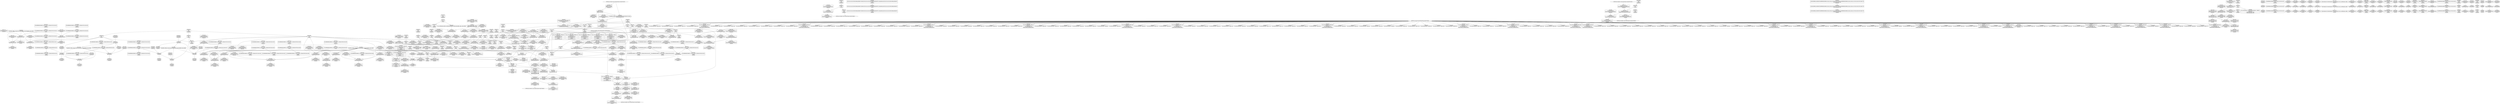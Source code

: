 digraph {
	CE0x56a9a60 [shape=record,shape=Mrecord,label="{CE0x56a9a60|COLLAPSED:_GCMRE___llvm_gcov_ctr151_internal_global_2_x_i64_zeroinitializer:_elem_0:default:}"]
	CE0x56a17d0 [shape=record,shape=Mrecord,label="{CE0x56a17d0|selinux_sb_statfs:tobool|security/selinux/hooks.c,2625}"]
	CE0x5722370 [shape=record,shape=Mrecord,label="{CE0x5722370|superblock_has_perm:s_security|security/selinux/hooks.c,1865|*SummSource*}"]
	CE0x56e2de0 [shape=record,shape=Mrecord,label="{CE0x56e2de0|232:_%struct.super_block*,_:_CRE_151,152_}"]
	CE0x56e85f0 [shape=record,shape=Mrecord,label="{CE0x56e85f0|232:_%struct.super_block*,_:_CRE_171,172_}"]
	CE0x5697d90 [shape=record,shape=Mrecord,label="{CE0x5697d90|selinux_sb_statfs:tmp13|security/selinux/hooks.c,2625|*SummSink*}"]
	CE0x56a7ff0 [shape=record,shape=Mrecord,label="{CE0x56a7ff0|selinux_sb_statfs:tmp16|security/selinux/hooks.c,2625|*SummSink*}"]
	CE0x56e57e0 [shape=record,shape=Mrecord,label="{CE0x56e57e0|232:_%struct.super_block*,_:_CRE_92,93_}"]
	CE0x5699910 [shape=record,shape=Mrecord,label="{CE0x5699910|GLOBAL:current_task|Global_var:current_task|*SummSink*}"]
	CE0x56dc370 [shape=record,shape=Mrecord,label="{CE0x56dc370|i16_5|*Constant*}"]
	CE0x56a5d80 [shape=record,shape=Mrecord,label="{CE0x56a5d80|cred_sid:tmp|*SummSource*}"]
	CE0x5697b00 [shape=record,shape=Mrecord,label="{CE0x5697b00|selinux_sb_statfs:tmp13|security/selinux/hooks.c,2625|*SummSource*}"]
	CE0x56c6460 [shape=record,shape=Mrecord,label="{CE0x56c6460|selinux_sb_statfs:tmp19|security/selinux/hooks.c,2625|*SummSink*}"]
	CE0x56bc4a0 [shape=record,shape=Mrecord,label="{CE0x56bc4a0|i64*_getelementptr_inbounds_(_11_x_i64_,_11_x_i64_*___llvm_gcov_ctr202,_i64_0,_i64_1)|*Constant*|*SummSource*}"]
	CE0x56a2cb0 [shape=record,shape=Mrecord,label="{CE0x56a2cb0|i64*_getelementptr_inbounds_(_11_x_i64_,_11_x_i64_*___llvm_gcov_ctr202,_i64_0,_i64_6)|*Constant*|*SummSource*}"]
	CE0x56fef80 [shape=record,shape=Mrecord,label="{CE0x56fef80|i32_(i32,_i32,_i16,_i32,_%struct.common_audit_data*)*_bitcast_(i32_(i32,_i32,_i16,_i32,_%struct.common_audit_data.495*)*_avc_has_perm_to_i32_(i32,_i32,_i16,_i32,_%struct.common_audit_data*)*)|*Constant*|*SummSource*}"]
	CE0x56b0530 [shape=record,shape=Mrecord,label="{CE0x56b0530|i64*_getelementptr_inbounds_(_11_x_i64_,_11_x_i64_*___llvm_gcov_ctr202,_i64_0,_i64_0)|*Constant*}"]
	CE0x56ec0b0 [shape=record,shape=Mrecord,label="{CE0x56ec0b0|232:_%struct.super_block*,_:_CRE_218,219_}"]
	CE0x5722e60 [shape=record,shape=Mrecord,label="{CE0x5722e60|superblock_has_perm:perms|Function::superblock_has_perm&Arg::perms::|*SummSink*}"]
	CE0x5695420 [shape=record,shape=Mrecord,label="{CE0x5695420|selinux_sb_statfs:tmp11|security/selinux/hooks.c,2625}"]
	CE0x56c5e90 [shape=record,shape=Mrecord,label="{CE0x56c5e90|selinux_sb_statfs:tmp19|security/selinux/hooks.c,2625}"]
	CE0x5736100 [shape=record,shape=Mrecord,label="{CE0x5736100|superblock_has_perm:cred|Function::superblock_has_perm&Arg::cred::|*SummSource*}"]
	CE0x568e190 [shape=record,shape=Mrecord,label="{CE0x568e190|i64_4|*Constant*}"]
	CE0x56eab70 [shape=record,shape=Mrecord,label="{CE0x56eab70|232:_%struct.super_block*,_:_CRE_201,202_}"]
	CE0x56df480 [shape=record,shape=Mrecord,label="{CE0x56df480|selinux_sb_statfs:type|security/selinux/hooks.c,2628|*SummSource*}"]
	CE0x56f5430 [shape=record,shape=Mrecord,label="{CE0x56f5430|i32_12|*Constant*|*SummSink*}"]
	CE0x56f57b0 [shape=record,shape=Mrecord,label="{CE0x56f57b0|selinux_sb_statfs:s_root|security/selinux/hooks.c,2629}"]
	CE0x5696020 [shape=record,shape=Mrecord,label="{CE0x5696020|selinux_sb_statfs:tmp|*SummSource*}"]
	CE0x56c65e0 [shape=record,shape=Mrecord,label="{CE0x56c65e0|selinux_sb_statfs:tmp20|security/selinux/hooks.c,2625}"]
	CE0x56a8ce0 [shape=record,shape=Mrecord,label="{CE0x56a8ce0|_call_void_lockdep_rcu_suspicious(i8*_getelementptr_inbounds_(_25_x_i8_,_25_x_i8_*_.str3,_i32_0,_i32_0),_i32_2625,_i8*_getelementptr_inbounds_(_45_x_i8_,_45_x_i8_*_.str12,_i32_0,_i32_0))_#10,_!dbg_!27728|security/selinux/hooks.c,2625|*SummSink*}"]
	CE0x56ac8e0 [shape=record,shape=Mrecord,label="{CE0x56ac8e0|selinux_sb_statfs:call3|security/selinux/hooks.c,2625|*SummSource*}"]
	CE0x56fee50 [shape=record,shape=Mrecord,label="{CE0x56fee50|superblock_has_perm:call2|security/selinux/hooks.c,1866|*SummSource*}"]
	CE0x56e6120 [shape=record,shape=Mrecord,label="{CE0x56e6120|232:_%struct.super_block*,_:_CRE_104,112_|*MultipleSource*|security/selinux/hooks.c,2629|Function::selinux_sb_statfs&Arg::dentry::}"]
	CE0x56e2410 [shape=record,shape=Mrecord,label="{CE0x56e2410|i8_10|*Constant*}"]
	CE0x5722160 [shape=record,shape=Mrecord,label="{CE0x5722160|i32_16|*Constant*|*SummSource*}"]
	CE0x56c3900 [shape=record,shape=Mrecord,label="{CE0x56c3900|i64_3|*Constant*|*SummSink*}"]
	CE0x56952d0 [shape=record,shape=Mrecord,label="{CE0x56952d0|selinux_sb_statfs:tmp10|security/selinux/hooks.c,2625|*SummSink*}"]
	CE0x56e9270 [shape=record,shape=Mrecord,label="{CE0x56e9270|232:_%struct.super_block*,_:_CRE_181,182_}"]
	CE0x56dc920 [shape=record,shape=Mrecord,label="{CE0x56dc920|avc_has_perm:tclass|Function::avc_has_perm&Arg::tclass::|*SummSource*}"]
	CE0x56c32b0 [shape=record,shape=Mrecord,label="{CE0x56c32b0|i32_0|*Constant*|*SummSink*}"]
	CE0x568dea0 [shape=record,shape=Mrecord,label="{CE0x568dea0|i64_5|*Constant*|*SummSink*}"]
	CE0x5720cc0 [shape=record,shape=Mrecord,label="{CE0x5720cc0|cred_sid:entry|*SummSource*}"]
	CE0x5693e10 [shape=record,shape=Mrecord,label="{CE0x5693e10|i32_0|*Constant*}"]
	CE0x5697a90 [shape=record,shape=Mrecord,label="{CE0x5697a90|selinux_sb_statfs:tmp13|security/selinux/hooks.c,2625}"]
	CE0x56a8540 [shape=record,shape=Mrecord,label="{CE0x56a8540|i8*_getelementptr_inbounds_(_25_x_i8_,_25_x_i8_*_.str3,_i32_0,_i32_0)|*Constant*}"]
	CE0x5693c40 [shape=record,shape=Mrecord,label="{CE0x5693c40|_call_void_mcount()_#3|*SummSource*}"]
	CE0x56e4cb0 [shape=record,shape=Mrecord,label="{CE0x56e4cb0|232:_%struct.super_block*,_:_CRE_56,64_|*MultipleSource*|security/selinux/hooks.c,2629|Function::selinux_sb_statfs&Arg::dentry::}"]
	CE0x56b0430 [shape=record,shape=Mrecord,label="{CE0x56b0430|selinux_sb_statfs:if.end|*SummSink*}"]
	CE0x56e9ef0 [shape=record,shape=Mrecord,label="{CE0x56e9ef0|232:_%struct.super_block*,_:_CRE_191,192_}"]
	CE0x56984d0 [shape=record,shape=Mrecord,label="{CE0x56984d0|superblock_has_perm:tmp|*SummSink*}"]
	CE0x569ef60 [shape=record,shape=Mrecord,label="{CE0x569ef60|GLOBAL:selinux_sb_statfs.__warned|Global_var:selinux_sb_statfs.__warned|*SummSink*}"]
	CE0x571ca80 [shape=record,shape=Mrecord,label="{CE0x571ca80|selinux_sb_statfs:tmp23|security/selinux/hooks.c,2629}"]
	CE0x56a2040 [shape=record,shape=Mrecord,label="{CE0x56a2040|get_current:tmp1}"]
	CE0x572cf00 [shape=record,shape=Mrecord,label="{CE0x572cf00|cred_sid:tmp4|*LoadInst*|security/selinux/hooks.c,196|*SummSource*}"]
	CE0x572d550 [shape=record,shape=Mrecord,label="{CE0x572d550|i32_1|*Constant*}"]
	CE0x56ecfc0 [shape=record,shape=Mrecord,label="{CE0x56ecfc0|232:_%struct.super_block*,_:_CRE_256,264_|*MultipleSource*|security/selinux/hooks.c,2629|Function::selinux_sb_statfs&Arg::dentry::}"]
	CE0x56a3530 [shape=record,shape=Mrecord,label="{CE0x56a3530|selinux_sb_statfs:tmp8|security/selinux/hooks.c,2625|*SummSink*}"]
	CE0x56ac350 [shape=record,shape=Mrecord,label="{CE0x56ac350|i32_0|*Constant*}"]
	CE0x6d020b0 [shape=record,shape=Mrecord,label="{CE0x6d020b0|selinux_sb_statfs:do.body|*SummSink*}"]
	CE0x56dc220 [shape=record,shape=Mrecord,label="{CE0x56dc220|avc_has_perm:tsid|Function::avc_has_perm&Arg::tsid::|*SummSink*}"]
	CE0x56edd50 [shape=record,shape=Mrecord,label="{CE0x56edd50|232:_%struct.super_block*,_:_CRE_306,307_}"]
	CE0x571ed10 [shape=record,shape=Mrecord,label="{CE0x571ed10|superblock_has_perm:tmp3|*SummSource*}"]
	CE0x56ff990 [shape=record,shape=Mrecord,label="{CE0x56ff990|avc_has_perm:ssid|Function::avc_has_perm&Arg::ssid::|*SummSink*}"]
	CE0x57338a0 [shape=record,shape=Mrecord,label="{CE0x57338a0|superblock_has_perm:call|security/selinux/hooks.c,1863}"]
	CE0x568dfe0 [shape=record,shape=Mrecord,label="{CE0x568dfe0|selinux_sb_statfs:tmp9|security/selinux/hooks.c,2625|*SummSink*}"]
	CE0x572c8f0 [shape=record,shape=Mrecord,label="{CE0x572c8f0|get_current:tmp|*SummSource*}"]
	CE0x56dc7b0 [shape=record,shape=Mrecord,label="{CE0x56dc7b0|_ret_i32_%retval.0,_!dbg_!27728|security/selinux/avc.c,775}"]
	CE0x56e5280 [shape=record,shape=Mrecord,label="{CE0x56e5280|232:_%struct.super_block*,_:_CRE_80,88_|*MultipleSource*|security/selinux/hooks.c,2629|Function::selinux_sb_statfs&Arg::dentry::}"]
	CE0x56b0d00 [shape=record,shape=Mrecord,label="{CE0x56b0d00|selinux_sb_statfs:tmp7|security/selinux/hooks.c,2625|*SummSink*}"]
	CE0x572c740 [shape=record,shape=Mrecord,label="{CE0x572c740|superblock_has_perm:perms|Function::superblock_has_perm&Arg::perms::|*SummSource*}"]
	CE0x56b0320 [shape=record,shape=Mrecord,label="{CE0x56b0320|i64*_getelementptr_inbounds_(_2_x_i64_,_2_x_i64_*___llvm_gcov_ctr98,_i64_0,_i64_0)|*Constant*|*SummSource*}"]
	CE0x56ef0d0 [shape=record,shape=Mrecord,label="{CE0x56ef0d0|selinux_sb_statfs:tmp22|*LoadInst*|security/selinux/hooks.c,2629|*SummSource*}"]
	CE0x56c1170 [shape=record,shape=Mrecord,label="{CE0x56c1170|superblock_has_perm:tmp2|*SummSink*}"]
	CE0x571b180 [shape=record,shape=Mrecord,label="{CE0x571b180|selinux_sb_statfs:u|security/selinux/hooks.c,2629}"]
	CE0x56dd440 [shape=record,shape=Mrecord,label="{CE0x56dd440|_call_void_mcount()_#3}"]
	CE0x56ea3f0 [shape=record,shape=Mrecord,label="{CE0x56ea3f0|232:_%struct.super_block*,_:_CRE_195,196_}"]
	CE0x56eded0 [shape=record,shape=Mrecord,label="{CE0x56eded0|232:_%struct.super_block*,_:_CRE_308,309_}"]
	CE0x56e36b0 [shape=record,shape=Mrecord,label="{CE0x56e36b0|i32_9|*Constant*|*SummSource*}"]
	CE0x56e8c30 [shape=record,shape=Mrecord,label="{CE0x56e8c30|232:_%struct.super_block*,_:_CRE_176,177_}"]
	CE0x569ea80 [shape=record,shape=Mrecord,label="{CE0x569ea80|_call_void_mcount()_#3|*SummSink*}"]
	CE0x56a0300 [shape=record,shape=Mrecord,label="{CE0x56a0300|GLOBAL:__llvm_gcov_ctr202|Global_var:__llvm_gcov_ctr202}"]
	CE0x56ecc40 [shape=record,shape=Mrecord,label="{CE0x56ecc40|232:_%struct.super_block*,_:_CRE_240,248_|*MultipleSource*|security/selinux/hooks.c,2629|Function::selinux_sb_statfs&Arg::dentry::}"]
	CE0x56c7140 [shape=record,shape=Mrecord,label="{CE0x56c7140|232:_%struct.super_block*,_:_CRE_158,159_}"]
	CE0x5741f70 [shape=record,shape=Mrecord,label="{CE0x5741f70|0:_i32,_4:_i32,_8:_i32,_12:_i32,_:_CMRE_4,8_|*MultipleSource*|security/selinux/hooks.c,196|security/selinux/hooks.c,197|*LoadInst*|security/selinux/hooks.c,196}"]
	CE0x56ec830 [shape=record,shape=Mrecord,label="{CE0x56ec830|232:_%struct.super_block*,_:_CRE_304,305_}"]
	CE0x56a6470 [shape=record,shape=Mrecord,label="{CE0x56a6470|selinux_sb_statfs:tmp9|security/selinux/hooks.c,2625}"]
	CE0x56e84b0 [shape=record,shape=Mrecord,label="{CE0x56e84b0|232:_%struct.super_block*,_:_CRE_170,171_}"]
	CE0x56fe9e0 [shape=record,shape=Mrecord,label="{CE0x56fe9e0|i64*_getelementptr_inbounds_(_2_x_i64_,_2_x_i64_*___llvm_gcov_ctr131,_i64_0,_i64_0)|*Constant*}"]
	CE0x56a2a10 [shape=record,shape=Mrecord,label="{CE0x56a2a10|selinux_sb_statfs:tmp12|security/selinux/hooks.c,2625|*SummSource*}"]
	CE0x5741a80 [shape=record,shape=Mrecord,label="{CE0x5741a80|%struct.task_struct*_(%struct.task_struct**)*_asm_movq_%gs:$_1:P_,$0_,_r,im,_dirflag_,_fpsr_,_flags_|*SummSource*}"]
	CE0x56b0bd0 [shape=record,shape=Mrecord,label="{CE0x56b0bd0|selinux_sb_statfs:tmp7|security/selinux/hooks.c,2625|*SummSource*}"]
	CE0x56e9770 [shape=record,shape=Mrecord,label="{CE0x56e9770|232:_%struct.super_block*,_:_CRE_185,186_}"]
	CE0x5722200 [shape=record,shape=Mrecord,label="{CE0x5722200|superblock_has_perm:tmp4|*LoadInst*|security/selinux/hooks.c,1865}"]
	CE0x56fdf50 [shape=record,shape=Mrecord,label="{CE0x56fdf50|avc_has_perm:requested|Function::avc_has_perm&Arg::requested::|*SummSource*}"]
	CE0x56dee60 [shape=record,shape=Mrecord,label="{CE0x56dee60|selinux_sb_statfs:tmp21|security/selinux/hooks.c,2625|*SummSink*}"]
	CE0x5734100 [shape=record,shape=Mrecord,label="{CE0x5734100|selinux_sb_statfs:dentry6|security/selinux/hooks.c,2629}"]
	CE0x5735a90 [shape=record,shape=Mrecord,label="{CE0x5735a90|superblock_has_perm:entry}"]
	CE0x56ae440 [shape=record,shape=Mrecord,label="{CE0x56ae440|selinux_sb_statfs:tmp17|security/selinux/hooks.c,2625|*SummSource*}"]
	CE0x56a1480 [shape=record,shape=Mrecord,label="{CE0x56a1480|selinux_sb_statfs:tobool|security/selinux/hooks.c,2625|*SummSource*}"]
	CE0x56a7a10 [shape=record,shape=Mrecord,label="{CE0x56a7a10|i64*_getelementptr_inbounds_(_11_x_i64_,_11_x_i64_*___llvm_gcov_ctr202,_i64_0,_i64_8)|*Constant*|*SummSource*}"]
	CE0x572da10 [shape=record,shape=Mrecord,label="{CE0x572da10|cred_sid:sid|security/selinux/hooks.c,197|*SummSink*}"]
	CE0x572ec30 [shape=record,shape=Mrecord,label="{CE0x572ec30|superblock_has_perm:tmp5|security/selinux/hooks.c,1865|*SummSink*}"]
	CE0x5698010 [shape=record,shape=Mrecord,label="{CE0x5698010|i32_1|*Constant*|*SummSource*}"]
	CE0x5741b10 [shape=record,shape=Mrecord,label="{CE0x5741b10|%struct.task_struct*_(%struct.task_struct**)*_asm_movq_%gs:$_1:P_,$0_,_r,im,_dirflag_,_fpsr_,_flags_|*SummSink*}"]
	CE0x5721160 [shape=record,shape=Mrecord,label="{CE0x5721160|i64*_getelementptr_inbounds_(_2_x_i64_,_2_x_i64_*___llvm_gcov_ctr98,_i64_0,_i64_1)|*Constant*|*SummSource*}"]
	CE0x5733490 [shape=record,shape=Mrecord,label="{CE0x5733490|_call_void_mcount()_#3|*SummSource*}"]
	CE0x5733790 [shape=record,shape=Mrecord,label="{CE0x5733790|GLOBAL:cred_sid|*Constant*}"]
	CE0x5720e00 [shape=record,shape=Mrecord,label="{CE0x5720e00|cred_sid:entry|*SummSink*}"]
	CE0x56ade10 [shape=record,shape=Mrecord,label="{CE0x56ade10|i64*_getelementptr_inbounds_(_11_x_i64_,_11_x_i64_*___llvm_gcov_ctr202,_i64_0,_i64_9)|*Constant*|*SummSource*}"]
	CE0x56e4ac0 [shape=record,shape=Mrecord,label="{CE0x56e4ac0|232:_%struct.super_block*,_:_CRE_48,52_|*MultipleSource*|security/selinux/hooks.c,2629|Function::selinux_sb_statfs&Arg::dentry::}"]
	CE0x5720be0 [shape=record,shape=Mrecord,label="{CE0x5720be0|cred_sid:entry}"]
	CE0x56a7e60 [shape=record,shape=Mrecord,label="{CE0x56a7e60|selinux_sb_statfs:tmp15|security/selinux/hooks.c,2625}"]
	"CONST[source:0(mediator),value:2(dynamic)][purpose:{subject}][SrcIdx:4]"
	CE0x56a6580 [shape=record,shape=Mrecord,label="{CE0x56a6580|selinux_sb_statfs:tmp9|security/selinux/hooks.c,2625|*SummSource*}"]
	CE0x5693a70 [shape=record,shape=Mrecord,label="{CE0x5693a70|_call_void_mcount()_#3}"]
	CE0x5741f00 [shape=record,shape=Mrecord,label="{CE0x5741f00|0:_i32,_4:_i32,_8:_i32,_12:_i32,_:_CMRE_0,4_|*MultipleSource*|security/selinux/hooks.c,196|security/selinux/hooks.c,197|*LoadInst*|security/selinux/hooks.c,196}"]
	CE0x56e6440 [shape=record,shape=Mrecord,label="{CE0x56e6440|232:_%struct.super_block*,_:_CRE_145,146_}"]
	CE0x56e3870 [shape=record,shape=Mrecord,label="{CE0x56e3870|i32_9|*Constant*|*SummSink*}"]
	CE0x56ddac0 [shape=record,shape=Mrecord,label="{CE0x56ddac0|i32_22|*Constant*|*SummSource*}"]
	CE0x5741920 [shape=record,shape=Mrecord,label="{CE0x5741920|get_current:tmp4|./arch/x86/include/asm/current.h,14|*SummSink*}"]
	CE0x56e99f0 [shape=record,shape=Mrecord,label="{CE0x56e99f0|232:_%struct.super_block*,_:_CRE_187,188_}"]
	CE0x5695730 [shape=record,shape=Mrecord,label="{CE0x5695730|selinux_sb_statfs:tmp11|security/selinux/hooks.c,2625|*SummSource*}"]
	CE0x56e3450 [shape=record,shape=Mrecord,label="{CE0x56e3450|232:_%struct.super_block*,_:_CRE_153,154_}"]
	CE0x56e6630 [shape=record,shape=Mrecord,label="{CE0x56e6630|232:_%struct.super_block*,_:_CRE_146,147_}"]
	CE0x5736c20 [shape=record,shape=Mrecord,label="{CE0x5736c20|superblock_has_perm:perms|Function::superblock_has_perm&Arg::perms::}"]
	CE0x57355d0 [shape=record,shape=Mrecord,label="{CE0x57355d0|selinux_sb_statfs:call8|security/selinux/hooks.c,2630|*SummSource*}"]
	CE0x56ad570 [shape=record,shape=Mrecord,label="{CE0x56ad570|_ret_%struct.task_struct*_%tmp4,_!dbg_!27714|./arch/x86/include/asm/current.h,14|*SummSource*}"]
	CE0x56ee1d0 [shape=record,shape=Mrecord,label="{CE0x56ee1d0|232:_%struct.super_block*,_:_CRE_309,310_}"]
	CE0x56a1aa0 [shape=record,shape=Mrecord,label="{CE0x56a1aa0|selinux_sb_statfs:do.end|*SummSource*}"]
	CE0x56e89b0 [shape=record,shape=Mrecord,label="{CE0x56e89b0|232:_%struct.super_block*,_:_CRE_174,175_}"]
	CE0x56e7ab0 [shape=record,shape=Mrecord,label="{CE0x56e7ab0|232:_%struct.super_block*,_:_CRE_162,163_}"]
	CE0x56ed970 [shape=record,shape=Mrecord,label="{CE0x56ed970|232:_%struct.super_block*,_:_CRE_296,304_|*MultipleSource*|security/selinux/hooks.c,2629|Function::selinux_sb_statfs&Arg::dentry::}"]
	CE0x56fe4c0 [shape=record,shape=Mrecord,label="{CE0x56fe4c0|avc_has_perm:auditdata|Function::avc_has_perm&Arg::auditdata::|*SummSink*}"]
	CE0x56ddc20 [shape=record,shape=Mrecord,label="{CE0x56ddc20|cred_sid:security|security/selinux/hooks.c,196|*SummSource*}"]
	CE0x56c7920 [shape=record,shape=Mrecord,label="{CE0x56c7920|selinux_sb_statfs:tmp16|security/selinux/hooks.c,2625}"]
	CE0x57366e0 [shape=record,shape=Mrecord,label="{CE0x57366e0|superblock_has_perm:sb|Function::superblock_has_perm&Arg::sb::|*SummSink*}"]
	CE0x5691b00 [shape=record,shape=Mrecord,label="{CE0x5691b00|selinux_sb_statfs:entry|*SummSink*}"]
	CE0x572d410 [shape=record,shape=Mrecord,label="{CE0x572d410|cred_sid:tmp5|security/selinux/hooks.c,196|*SummSink*}"]
	CE0x56afa30 [shape=record,shape=Mrecord,label="{CE0x56afa30|i64*_getelementptr_inbounds_(_2_x_i64_,_2_x_i64_*___llvm_gcov_ctr151,_i64_0,_i64_0)|*Constant*}"]
	CE0x73738f0 [shape=record,shape=Mrecord,label="{CE0x73738f0|selinux_sb_statfs:if.end}"]
	CE0x56e9b30 [shape=record,shape=Mrecord,label="{CE0x56e9b30|232:_%struct.super_block*,_:_CRE_188,189_}"]
	CE0x56abfc0 [shape=record,shape=Mrecord,label="{CE0x56abfc0|_ret_i32_%tmp6,_!dbg_!27716|security/selinux/hooks.c,197|*SummSource*}"]
	CE0x56a49a0 [shape=record,shape=Mrecord,label="{CE0x56a49a0|selinux_sb_statfs:tmp4|security/selinux/hooks.c,2625}"]
	CE0x5736210 [shape=record,shape=Mrecord,label="{CE0x5736210|superblock_has_perm:cred|Function::superblock_has_perm&Arg::cred::|*SummSink*}"]
	CE0x5699b80 [shape=record,shape=Mrecord,label="{CE0x5699b80|selinux_sb_statfs:tmp14|security/selinux/hooks.c,2625}"]
	CE0x57350a0 [shape=record,shape=Mrecord,label="{CE0x57350a0|GLOBAL:superblock_has_perm|*Constant*}"]
	CE0x56e93b0 [shape=record,shape=Mrecord,label="{CE0x56e93b0|232:_%struct.super_block*,_:_CRE_182,183_}"]
	CE0x5723290 [shape=record,shape=Mrecord,label="{CE0x5723290|get_current:bb}"]
	CE0x571cc00 [shape=record,shape=Mrecord,label="{CE0x571cc00|selinux_sb_statfs:tmp23|security/selinux/hooks.c,2629|*SummSink*}"]
	CE0x56912b0 [shape=record,shape=Mrecord,label="{CE0x56912b0|selinux_sb_statfs:if.then}"]
	CE0x56fe300 [shape=record,shape=Mrecord,label="{CE0x56fe300|avc_has_perm:auditdata|Function::avc_has_perm&Arg::auditdata::}"]
	CE0x569f090 [shape=record,shape=Mrecord,label="{CE0x569f090|i64_5|*Constant*}"]
	CE0x56a0b80 [shape=record,shape=Mrecord,label="{CE0x56a0b80|selinux_sb_statfs:tmp8|security/selinux/hooks.c,2625|*SummSource*}"]
	CE0x56b0870 [shape=record,shape=Mrecord,label="{CE0x56b0870|selinux_sb_statfs:tmp6|security/selinux/hooks.c,2625|*SummSink*}"]
	CE0x56e8730 [shape=record,shape=Mrecord,label="{CE0x56e8730|232:_%struct.super_block*,_:_CRE_172,173_}"]
	CE0x56ff2b0 [shape=record,shape=Mrecord,label="{CE0x56ff2b0|avc_has_perm:entry}"]
	CE0x56a1e40 [shape=record,shape=Mrecord,label="{CE0x56a1e40|selinux_sb_statfs:ad|security/selinux/hooks.c, 2626}"]
	CE0x5735750 [shape=record,shape=Mrecord,label="{CE0x5735750|selinux_sb_statfs:call8|security/selinux/hooks.c,2630|*SummSink*}"]
	CE0x56af990 [shape=record,shape=Mrecord,label="{CE0x56af990|i64*_getelementptr_inbounds_(_2_x_i64_,_2_x_i64_*___llvm_gcov_ctr151,_i64_0,_i64_0)|*Constant*|*SummSource*}"]
	CE0x572db70 [shape=record,shape=Mrecord,label="{CE0x572db70|cred_sid:sid|security/selinux/hooks.c,197|*SummSource*}"]
	CE0x568db40 [shape=record,shape=Mrecord,label="{CE0x568db40|i64_0|*Constant*|*SummSink*}"]
	CE0x56eb070 [shape=record,shape=Mrecord,label="{CE0x56eb070|232:_%struct.super_block*,_:_CRE_205,206_}"]
	CE0x56a77d0 [shape=record,shape=Mrecord,label="{CE0x56a77d0|i8*_getelementptr_inbounds_(_25_x_i8_,_25_x_i8_*_.str3,_i32_0,_i32_0)|*Constant*|*SummSink*}"]
	CE0x5742840 [shape=record,shape=Mrecord,label="{CE0x5742840|cred_sid:tmp6|security/selinux/hooks.c,197}"]
	CE0x6a27120 [shape=record,shape=Mrecord,label="{CE0x6a27120|selinux_sb_statfs:tmp4|security/selinux/hooks.c,2625|*SummSink*}"]
	CE0x56c3820 [shape=record,shape=Mrecord,label="{CE0x56c3820|selinux_sb_statfs:tobool|security/selinux/hooks.c,2625|*SummSink*}"]
	CE0x5733690 [shape=record,shape=Mrecord,label="{CE0x5733690|_call_void_mcount()_#3|*SummSink*}"]
	CE0x569ced0 [shape=record,shape=Mrecord,label="{CE0x569ced0|selinux_sb_statfs:call|security/selinux/hooks.c,2625|*SummSource*}"]
	CE0x572d060 [shape=record,shape=Mrecord,label="{CE0x572d060|cred_sid:tmp5|security/selinux/hooks.c,196}"]
	CE0x569f200 [shape=record,shape=Mrecord,label="{CE0x569f200|0:_i8,_:_GCMR_selinux_sb_statfs.__warned_internal_global_i8_0,_section_.data.unlikely_,_align_1:_elem_0:default:}"]
	CE0x5742750 [shape=record,shape=Mrecord,label="{CE0x5742750|0:_i32,_4:_i32,_8:_i32,_12:_i32,_:_CMRE_20,24_|*MultipleSource*|security/selinux/hooks.c,196|security/selinux/hooks.c,197|*LoadInst*|security/selinux/hooks.c,196}"]
	CE0x56ff1a0 [shape=record,shape=Mrecord,label="{CE0x56ff1a0|i32_(i32,_i32,_i16,_i32,_%struct.common_audit_data*)*_bitcast_(i32_(i32,_i32,_i16,_i32,_%struct.common_audit_data.495*)*_avc_has_perm_to_i32_(i32,_i32,_i16,_i32,_%struct.common_audit_data*)*)|*Constant*|*SummSink*}"]
	CE0x56ec6f0 [shape=record,shape=Mrecord,label="{CE0x56ec6f0|232:_%struct.super_block*,_:_CRE_223,224_}"]
	CE0x5722d90 [shape=record,shape=Mrecord,label="{CE0x5722d90|superblock_has_perm:ad|Function::superblock_has_perm&Arg::ad::|*SummSink*}"]
	CE0x5720990 [shape=record,shape=Mrecord,label="{CE0x5720990|GLOBAL:cred_sid|*Constant*|*SummSource*}"]
	CE0x57207e0 [shape=record,shape=Mrecord,label="{CE0x57207e0|superblock_has_perm:call|security/selinux/hooks.c,1863|*SummSource*}"]
	CE0x56ea2b0 [shape=record,shape=Mrecord,label="{CE0x56ea2b0|232:_%struct.super_block*,_:_CRE_194,195_}"]
	CE0x56c3bc0 [shape=record,shape=Mrecord,label="{CE0x56c3bc0|selinux_sb_statfs:ad|security/selinux/hooks.c, 2626|*SummSource*}"]
	CE0x572e920 [shape=record,shape=Mrecord,label="{CE0x572e920|superblock_has_perm:tmp5|security/selinux/hooks.c,1865}"]
	CE0x56ee590 [shape=record,shape=Mrecord,label="{CE0x56ee590|232:_%struct.super_block*,_:_CRE_312,313_}"]
	CE0x5734ab0 [shape=record,shape=Mrecord,label="{CE0x5734ab0|selinux_sb_statfs:d_sb7|security/selinux/hooks.c,2630|*SummSink*}"]
	CE0x5742430 [shape=record,shape=Mrecord,label="{CE0x5742430|0:_i32,_4:_i32,_8:_i32,_12:_i32,_:_CMRE_12,16_|*MultipleSource*|security/selinux/hooks.c,196|security/selinux/hooks.c,197|*LoadInst*|security/selinux/hooks.c,196}"]
	CE0x56a03d0 [shape=record,shape=Mrecord,label="{CE0x56a03d0|GLOBAL:__llvm_gcov_ctr202|Global_var:__llvm_gcov_ctr202|*SummSource*}"]
	CE0x56a34c0 [shape=record,shape=Mrecord,label="{CE0x56a34c0|selinux_sb_statfs:tmp|*SummSink*}"]
	CE0x56eb1b0 [shape=record,shape=Mrecord,label="{CE0x56eb1b0|232:_%struct.super_block*,_:_CRE_206,207_}"]
	CE0x56ae960 [shape=record,shape=Mrecord,label="{CE0x56ae960|selinux_sb_statfs:tmp18|security/selinux/hooks.c,2625|*SummSource*}"]
	CE0x56c0390 [shape=record,shape=Mrecord,label="{CE0x56c0390|cred_sid:tmp|*SummSink*}"]
	CE0x5736520 [shape=record,shape=Mrecord,label="{CE0x5736520|superblock_has_perm:sb|Function::superblock_has_perm&Arg::sb::|*SummSource*}"]
	CE0x56ae010 [shape=record,shape=Mrecord,label="{CE0x56ae010|GLOBAL:get_current|*Constant*}"]
	CE0x56fe640 [shape=record,shape=Mrecord,label="{CE0x56fe640|_ret_i32_%retval.0,_!dbg_!27728|security/selinux/avc.c,775|*SummSource*}"]
	CE0x56a9510 [shape=record,shape=Mrecord,label="{CE0x56a9510|GLOBAL:lockdep_rcu_suspicious|*Constant*|*SummSource*}"]
	CE0x56eaa30 [shape=record,shape=Mrecord,label="{CE0x56eaa30|232:_%struct.super_block*,_:_CRE_200,201_}"]
	CE0x56e4ea0 [shape=record,shape=Mrecord,label="{CE0x56e4ea0|232:_%struct.super_block*,_:_CRE_64,72_|*MultipleSource*|security/selinux/hooks.c,2629|Function::selinux_sb_statfs&Arg::dentry::}"]
	CE0x5699670 [shape=record,shape=Mrecord,label="{CE0x5699670|GLOBAL:current_task|Global_var:current_task|*SummSource*}"]
	CE0x56c4d80 [shape=record,shape=Mrecord,label="{CE0x56c4d80|get_current:tmp3}"]
	CE0x56ff420 [shape=record,shape=Mrecord,label="{CE0x56ff420|avc_has_perm:entry|*SummSource*}"]
	CE0x56dd1c0 [shape=record,shape=Mrecord,label="{CE0x56dd1c0|cred_sid:tmp3}"]
	CE0x56a2150 [shape=record,shape=Mrecord,label="{CE0x56a2150|selinux_sb_statfs:land.lhs.true2}"]
	CE0x56ab920 [shape=record,shape=Mrecord,label="{CE0x56ab920|i8*_getelementptr_inbounds_(_45_x_i8_,_45_x_i8_*_.str12,_i32_0,_i32_0)|*Constant*|*SummSource*}"]
	CE0x56b0ff0 [shape=record,shape=Mrecord,label="{CE0x56b0ff0|selinux_sb_statfs:tmp}"]
	CE0x569e680 [shape=record,shape=Mrecord,label="{CE0x569e680|selinux_sb_statfs:tmp2|*SummSource*}"]
	"CONST[source:0(mediator),value:2(dynamic)][purpose:{object}][SnkIdx:1]"
	CE0x56f18c0 [shape=record,shape=Mrecord,label="{CE0x56f18c0|96:_%struct.dentry*,_272:_i8*,_:_CRE_272,280_|*MultipleSource*|security/selinux/hooks.c,2629|*LoadInst*|security/selinux/hooks.c,2629}"]
	CE0x56ad780 [shape=record,shape=Mrecord,label="{CE0x56ad780|_ret_%struct.task_struct*_%tmp4,_!dbg_!27714|./arch/x86/include/asm/current.h,14}"]
	CE0x56a9f40 [shape=record,shape=Mrecord,label="{CE0x56a9f40|i32_2625|*Constant*|*SummSource*}"]
	CE0x56959d0 [shape=record,shape=Mrecord,label="{CE0x56959d0|selinux_sb_statfs:tmp12|security/selinux/hooks.c,2625}"]
	CE0x5723520 [shape=record,shape=Mrecord,label="{CE0x5723520|get_current:bb|*SummSink*}"]
	CE0x56e98b0 [shape=record,shape=Mrecord,label="{CE0x56e98b0|232:_%struct.super_block*,_:_CRE_186,187_}"]
	CE0x57419e0 [shape=record,shape=Mrecord,label="{CE0x57419e0|%struct.task_struct*_(%struct.task_struct**)*_asm_movq_%gs:$_1:P_,$0_,_r,im,_dirflag_,_fpsr_,_flags_}"]
	CE0x56edb60 [shape=record,shape=Mrecord,label="{CE0x56edb60|232:_%struct.super_block*,_:_CRE_305,306_}"]
	CE0x56ea8f0 [shape=record,shape=Mrecord,label="{CE0x56ea8f0|232:_%struct.super_block*,_:_CRE_199,200_}"]
	CE0x5724480 [shape=record,shape=Mrecord,label="{CE0x5724480|i64*_getelementptr_inbounds_(_2_x_i64_,_2_x_i64_*___llvm_gcov_ctr98,_i64_0,_i64_0)|*Constant*}"]
	CE0x5735e30 [shape=record,shape=Mrecord,label="{CE0x5735e30|i32_8|*Constant*}"]
	CE0x56eebd0 [shape=record,shape=Mrecord,label="{CE0x56eebd0|232:_%struct.super_block*,_:_CRE_317,318_}"]
	CE0x56ee810 [shape=record,shape=Mrecord,label="{CE0x56ee810|232:_%struct.super_block*,_:_CRE_314,315_}"]
	CE0x56fe0c0 [shape=record,shape=Mrecord,label="{CE0x56fe0c0|avc_has_perm:requested|Function::avc_has_perm&Arg::requested::|*SummSink*}"]
	CE0x56a24b0 [shape=record,shape=Mrecord,label="{CE0x56a24b0|get_current:tmp|*SummSink*}"]
	CE0x5721b20 [shape=record,shape=Mrecord,label="{CE0x5721b20|_call_void_mcount()_#3}"]
	CE0x56ea030 [shape=record,shape=Mrecord,label="{CE0x56ea030|232:_%struct.super_block*,_:_CRE_192,193_}"]
	CE0x56c0200 [shape=record,shape=Mrecord,label="{CE0x56c0200|get_current:tmp1|*SummSink*}"]
	CE0x572d2b0 [shape=record,shape=Mrecord,label="{CE0x572d2b0|cred_sid:tmp5|security/selinux/hooks.c,196|*SummSource*}"]
	CE0x56e80f0 [shape=record,shape=Mrecord,label="{CE0x56e80f0|232:_%struct.super_block*,_:_CRE_167,168_}"]
	CE0x56a6e90 [shape=record,shape=Mrecord,label="{CE0x56a6e90|i8*_getelementptr_inbounds_(_25_x_i8_,_25_x_i8_*_.str3,_i32_0,_i32_0)|*Constant*|*SummSource*}"]
	CE0x56bb740 [shape=record,shape=Mrecord,label="{CE0x56bb740|superblock_has_perm:tmp6|security/selinux/hooks.c,1866|*SummSink*}"]
	CE0x568f6f0 [shape=record,shape=Mrecord,label="{CE0x568f6f0|selinux_sb_statfs:tmp1}"]
	CE0x56e40e0 [shape=record,shape=Mrecord,label="{CE0x56e40e0|232:_%struct.super_block*,_:_CRE_8,12_|*MultipleSource*|security/selinux/hooks.c,2629|Function::selinux_sb_statfs&Arg::dentry::}"]
	CE0x56c3650 [shape=record,shape=Mrecord,label="{CE0x56c3650|superblock_has_perm:bb|*SummSource*}"]
	CE0x56eed10 [shape=record,shape=Mrecord,label="{CE0x56eed10|232:_%struct.super_block*,_:_CRE_318,319_}"]
	CE0x56c9dd0 [shape=record,shape=Mrecord,label="{CE0x56c9dd0|selinux_sb_statfs:tmp5|security/selinux/hooks.c,2625|*SummSource*}"]
	CE0x56a5af0 [shape=record,shape=Mrecord,label="{CE0x56a5af0|i64*_getelementptr_inbounds_(_2_x_i64_,_2_x_i64_*___llvm_gcov_ctr131,_i64_0,_i64_0)|*Constant*|*SummSink*}"]
	CE0x569de40 [shape=record,shape=Mrecord,label="{CE0x569de40|i32_1|*Constant*}"]
	CE0x56de910 [shape=record,shape=Mrecord,label="{CE0x56de910|selinux_sb_statfs:cred4|security/selinux/hooks.c,2625|*SummSource*}"]
	CE0x5734940 [shape=record,shape=Mrecord,label="{CE0x5734940|selinux_sb_statfs:d_sb7|security/selinux/hooks.c,2630|*SummSource*}"]
	CE0x56de070 [shape=record,shape=Mrecord,label="{CE0x56de070|cred_sid:security|security/selinux/hooks.c,196|*SummSink*}"]
	CE0x56e7970 [shape=record,shape=Mrecord,label="{CE0x56e7970|232:_%struct.super_block*,_:_CRE_161,162_}"]
	CE0x56ad460 [shape=record,shape=Mrecord,label="{CE0x56ad460|get_current:entry|*SummSink*}"]
	CE0x56dd7d0 [shape=record,shape=Mrecord,label="{CE0x56dd7d0|i32_22|*Constant*}"]
	"CONST[source:2(external),value:2(dynamic)][purpose:{subject}][SrcIdx:3]"
	CE0x56eaf30 [shape=record,shape=Mrecord,label="{CE0x56eaf30|232:_%struct.super_block*,_:_CRE_204,205_}"]
	CE0x56e94f0 [shape=record,shape=Mrecord,label="{CE0x56e94f0|232:_%struct.super_block*,_:_CRE_183,184_}"]
	CE0x571ce60 [shape=record,shape=Mrecord,label="{CE0x571ce60|selinux_sb_statfs:u|security/selinux/hooks.c,2629|*SummSource*}"]
	CE0x57347c0 [shape=record,shape=Mrecord,label="{CE0x57347c0|selinux_sb_statfs:tmp24|*LoadInst*|security/selinux/hooks.c,2630}"]
	CE0x56de550 [shape=record,shape=Mrecord,label="{CE0x56de550|i32_78|*Constant*|*SummSource*}"]
	CE0x56ec330 [shape=record,shape=Mrecord,label="{CE0x56ec330|232:_%struct.super_block*,_:_CRE_220,221_}"]
	CE0x56e5ae0 [shape=record,shape=Mrecord,label="{CE0x56e5ae0|232:_%struct.super_block*,_:_CRE_93,94_}"]
	CE0x5744610 [shape=record,shape=Mrecord,label="{CE0x5744610|cred_sid:tmp2|*SummSource*}"]
	CE0x56e9db0 [shape=record,shape=Mrecord,label="{CE0x56e9db0|232:_%struct.super_block*,_:_CRE_190,191_}"]
	CE0x56c3240 [shape=record,shape=Mrecord,label="{CE0x56c3240|i32_0|*Constant*|*SummSource*}"]
	CE0x57233f0 [shape=record,shape=Mrecord,label="{CE0x57233f0|get_current:bb|*SummSource*}"]
	CE0x56ed3a0 [shape=record,shape=Mrecord,label="{CE0x56ed3a0|232:_%struct.super_block*,_:_CRE_272,280_|*MultipleSource*|security/selinux/hooks.c,2629|Function::selinux_sb_statfs&Arg::dentry::}"]
	CE0x56ddb60 [shape=record,shape=Mrecord,label="{CE0x56ddb60|i32_22|*Constant*|*SummSink*}"]
	CE0x56c63f0 [shape=record,shape=Mrecord,label="{CE0x56c63f0|selinux_sb_statfs:tmp19|security/selinux/hooks.c,2625|*SummSource*}"]
	CE0x56dbf60 [shape=record,shape=Mrecord,label="{CE0x56dbf60|get_current:tmp2|*SummSource*}"]
	CE0x56ea530 [shape=record,shape=Mrecord,label="{CE0x56ea530|232:_%struct.super_block*,_:_CRE_196,197_}"]
	CE0x56a40b0 [shape=record,shape=Mrecord,label="{CE0x56a40b0|selinux_sb_statfs:tmp6|security/selinux/hooks.c,2625|*SummSource*}"]
	CE0x56ac5d0 [shape=record,shape=Mrecord,label="{CE0x56ac5d0|selinux_sb_statfs:tmp20|security/selinux/hooks.c,2625|*SummSink*}"]
	CE0x56dd310 [shape=record,shape=Mrecord,label="{CE0x56dd310|cred_sid:tmp3|*SummSource*}"]
	CE0x56e8eb0 [shape=record,shape=Mrecord,label="{CE0x56e8eb0|232:_%struct.super_block*,_:_CRE_178,179_}"]
	CE0x56eacb0 [shape=record,shape=Mrecord,label="{CE0x56eacb0|232:_%struct.super_block*,_:_CRE_202,203_}"]
	CE0x569ce30 [shape=record,shape=Mrecord,label="{CE0x569ce30|selinux_sb_statfs:call|security/selinux/hooks.c,2625}"]
	CE0x569a2a0 [shape=record,shape=Mrecord,label="{CE0x569a2a0|i64*_getelementptr_inbounds_(_11_x_i64_,_11_x_i64_*___llvm_gcov_ctr202,_i64_0,_i64_8)|*Constant*|*SummSink*}"]
	CE0x56a8160 [shape=record,shape=Mrecord,label="{CE0x56a8160|i8_1|*Constant*|*SummSource*}"]
	CE0x56e62b0 [shape=record,shape=Mrecord,label="{CE0x56e62b0|232:_%struct.super_block*,_:_CRE_112,144_|*MultipleSource*|security/selinux/hooks.c,2629|Function::selinux_sb_statfs&Arg::dentry::}"]
	CE0x57440b0 [shape=record,shape=Mrecord,label="{CE0x57440b0|i64*_getelementptr_inbounds_(_2_x_i64_,_2_x_i64_*___llvm_gcov_ctr131,_i64_0,_i64_1)|*Constant*|*SummSource*}"]
	CE0x56e7fb0 [shape=record,shape=Mrecord,label="{CE0x56e7fb0|232:_%struct.super_block*,_:_CRE_166,167_}"]
	CE0x569a170 [shape=record,shape=Mrecord,label="{CE0x569a170|i1_true|*Constant*|*SummSink*}"]
	CE0x56df2c0 [shape=record,shape=Mrecord,label="{CE0x56df2c0|selinux_sb_statfs:type|security/selinux/hooks.c,2628}"]
	CE0x57364b0 [shape=record,shape=Mrecord,label="{CE0x57364b0|superblock_has_perm:sb|Function::superblock_has_perm&Arg::sb::}"]
	CE0x56dbfd0 [shape=record,shape=Mrecord,label="{CE0x56dbfd0|get_current:tmp2|*SummSink*}"]
	CE0x56c7280 [shape=record,shape=Mrecord,label="{CE0x56c7280|232:_%struct.super_block*,_:_CRE_159,160_}"]
	CE0x5690e50 [shape=record,shape=Mrecord,label="{CE0x5690e50|i64_5|*Constant*|*SummSource*}"]
	CE0x56ee310 [shape=record,shape=Mrecord,label="{CE0x56ee310|232:_%struct.super_block*,_:_CRE_310,311_}"]
	CE0x56ff640 [shape=record,shape=Mrecord,label="{CE0x56ff640|avc_has_perm:ssid|Function::avc_has_perm&Arg::ssid::}"]
	CE0x56ec470 [shape=record,shape=Mrecord,label="{CE0x56ec470|232:_%struct.super_block*,_:_CRE_221,222_}"]
	CE0x56c62d0 [shape=record,shape=Mrecord,label="{CE0x56c62d0|i64*_getelementptr_inbounds_(_11_x_i64_,_11_x_i64_*___llvm_gcov_ctr202,_i64_0,_i64_10)|*Constant*|*SummSource*}"]
	CE0x5725b50 [shape=record,shape=Mrecord,label="{CE0x5725b50|superblock_has_perm:tmp4|*LoadInst*|security/selinux/hooks.c,1865|*SummSink*}"]
	CE0x56a92c0 [shape=record,shape=Mrecord,label="{CE0x56a92c0|GLOBAL:lockdep_rcu_suspicious|*Constant*}"]
	CE0x56feb90 [shape=record,shape=Mrecord,label="{CE0x56feb90|cred_sid:bb}"]
	CE0x56c6d80 [shape=record,shape=Mrecord,label="{CE0x56c6d80|232:_%struct.super_block*,_:_CRE_155,156_}"]
	CE0x56eb430 [shape=record,shape=Mrecord,label="{CE0x56eb430|232:_%struct.super_block*,_:_CRE_208,209_}"]
	CE0x56e3d40 [shape=record,shape=Mrecord,label="{CE0x56e3d40|selinux_sb_statfs:d_sb|security/selinux/hooks.c,2629}"]
	CE0x56dbef0 [shape=record,shape=Mrecord,label="{CE0x56dbef0|get_current:tmp2}"]
	CE0x56e8d70 [shape=record,shape=Mrecord,label="{CE0x56e8d70|232:_%struct.super_block*,_:_CRE_177,178_}"]
	CE0x56e8870 [shape=record,shape=Mrecord,label="{CE0x56e8870|232:_%struct.super_block*,_:_CRE_173,174_}"]
	CE0x56b0640 [shape=record,shape=Mrecord,label="{CE0x56b0640|selinux_sb_statfs:do.body}"]
	CE0x569e4e0 [shape=record,shape=Mrecord,label="{CE0x569e4e0|i64*_getelementptr_inbounds_(_11_x_i64_,_11_x_i64_*___llvm_gcov_ctr202,_i64_0,_i64_1)|*Constant*|*SummSink*}"]
	CE0x56e2ca0 [shape=record,shape=Mrecord,label="{CE0x56e2ca0|232:_%struct.super_block*,_:_CRE_150,151_}"]
	CE0x56afbb0 [shape=record,shape=Mrecord,label="{CE0x56afbb0|i64*_getelementptr_inbounds_(_2_x_i64_,_2_x_i64_*___llvm_gcov_ctr151,_i64_0,_i64_0)|*Constant*|*SummSink*}"]
	"CONST[source:0(mediator),value:0(static)][purpose:{operation}][SrcIdx:2]"
	CE0x56ae8f0 [shape=record,shape=Mrecord,label="{CE0x56ae8f0|selinux_sb_statfs:tmp18|security/selinux/hooks.c,2625}"]
	CE0x5725cd0 [shape=record,shape=Mrecord,label="{CE0x5725cd0|i32_1|*Constant*}"]
	CE0x56e3ab0 [shape=record,shape=Mrecord,label="{CE0x56e3ab0|selinux_sb_statfs:d_sb|security/selinux/hooks.c,2629|*SummSink*}"]
	CE0x5735960 [shape=record,shape=Mrecord,label="{CE0x5735960|GLOBAL:superblock_has_perm|*Constant*|*SummSink*}"]
	CE0x57333d0 [shape=record,shape=Mrecord,label="{CE0x57333d0|superblock_has_perm:tmp3|*SummSink*}"]
	CE0x56a95e0 [shape=record,shape=Mrecord,label="{CE0x56a95e0|GLOBAL:lockdep_rcu_suspicious|*Constant*|*SummSink*}"]
	CE0x572e9f0 [shape=record,shape=Mrecord,label="{CE0x572e9f0|superblock_has_perm:tmp5|security/selinux/hooks.c,1865|*SummSource*}"]
	CE0x56c4550 [shape=record,shape=Mrecord,label="{CE0x56c4550|selinux_sb_statfs:tmp8|security/selinux/hooks.c,2625}"]
	CE0x571d050 [shape=record,shape=Mrecord,label="{CE0x571d050|_ret_i32_%call2,_!dbg_!27722|security/selinux/hooks.c,1866|*SummSource*}"]
	CE0x56aa0d0 [shape=record,shape=Mrecord,label="{CE0x56aa0d0|i32_2625|*Constant*|*SummSink*}"]
	CE0x56aca10 [shape=record,shape=Mrecord,label="{CE0x56aca10|selinux_sb_statfs:call3|security/selinux/hooks.c,2625|*SummSink*}"]
	CE0x571ff00 [shape=record,shape=Mrecord,label="{CE0x571ff00|GLOBAL:current_task|Global_var:current_task}"]
	CE0x56c3570 [shape=record,shape=Mrecord,label="{CE0x56c3570|superblock_has_perm:bb}"]
	"CONST[source:0(mediator),value:2(dynamic)][purpose:{subject}][SnkIdx:0]"
	CE0x56eea90 [shape=record,shape=Mrecord,label="{CE0x56eea90|232:_%struct.super_block*,_:_CRE_316,317_}"]
	CE0x5690b40 [shape=record,shape=Mrecord,label="{CE0x5690b40|selinux_sb_statfs:tobool1|security/selinux/hooks.c,2625}"]
	CE0x5720a00 [shape=record,shape=Mrecord,label="{CE0x5720a00|GLOBAL:cred_sid|*Constant*|*SummSink*}"]
	CE0x572cd80 [shape=record,shape=Mrecord,label="{CE0x572cd80|cred_sid:tmp4|*LoadInst*|security/selinux/hooks.c,196}"]
	CE0x5695fb0 [shape=record,shape=Mrecord,label="{CE0x5695fb0|COLLAPSED:_GCMRE___llvm_gcov_ctr202_internal_global_11_x_i64_zeroinitializer:_elem_0:default:}"]
	CE0x56ec1f0 [shape=record,shape=Mrecord,label="{CE0x56ec1f0|232:_%struct.super_block*,_:_CRE_219,220_}"]
	CE0x56c0490 [shape=record,shape=Mrecord,label="{CE0x56c0490|cred_sid:tmp1}"]
	CE0x569eb20 [shape=record,shape=Mrecord,label="{CE0x569eb20|get_current:tmp4|./arch/x86/include/asm/current.h,14}"]
	CE0x569e980 [shape=record,shape=Mrecord,label="{CE0x569e980|_call_void_mcount()_#3|*SummSource*}"]
	CE0x56fde40 [shape=record,shape=Mrecord,label="{CE0x56fde40|avc_has_perm:requested|Function::avc_has_perm&Arg::requested::}"]
	CE0x56dfbe0 [shape=record,shape=Mrecord,label="{CE0x56dfbe0|selinux_sb_statfs:dentry|Function::selinux_sb_statfs&Arg::dentry::|*SummSink*}"]
	CE0x56a1280 [shape=record,shape=Mrecord,label="{CE0x56a1280|selinux_sb_statfs:if.then|*SummSource*}"]
	CE0x572d0d0 [shape=record,shape=Mrecord,label="{CE0x572d0d0|cred_sid:tmp4|*LoadInst*|security/selinux/hooks.c,196|*SummSink*}"]
	CE0x56e2fe0 [shape=record,shape=Mrecord,label="{CE0x56e2fe0|selinux_sb_statfs:dentry|Function::selinux_sb_statfs&Arg::dentry::}"]
	CE0x56985d0 [shape=record,shape=Mrecord,label="{CE0x56985d0|superblock_has_perm:tmp1|*SummSource*}"]
	CE0x56edce0 [shape=record,shape=Mrecord,label="{CE0x56edce0|i32_12|*Constant*}"]
	CE0x56ed780 [shape=record,shape=Mrecord,label="{CE0x56ed780|232:_%struct.super_block*,_:_CRE_288,296_|*MultipleSource*|security/selinux/hooks.c,2629|Function::selinux_sb_statfs&Arg::dentry::}"]
	CE0x5724630 [shape=record,shape=Mrecord,label="{CE0x5724630|_ret_i32_%call8,_!dbg_!27749|security/selinux/hooks.c,2630}"]
	CE0x56ffa50 [shape=record,shape=Mrecord,label="{CE0x56ffa50|avc_has_perm:tsid|Function::avc_has_perm&Arg::tsid::}"]
	CE0x56dc8b0 [shape=record,shape=Mrecord,label="{CE0x56dc8b0|avc_has_perm:tclass|Function::avc_has_perm&Arg::tclass::}"]
	CE0x56eee50 [shape=record,shape=Mrecord,label="{CE0x56eee50|232:_%struct.super_block*,_:_CRE_319,320_}"]
	CE0x56a5ca0 [shape=record,shape=Mrecord,label="{CE0x56a5ca0|cred_sid:tmp}"]
	CE0x56dc510 [shape=record,shape=Mrecord,label="{CE0x56dc510|i16_5|*Constant*|*SummSource*}"]
	CE0x56df680 [shape=record,shape=Mrecord,label="{CE0x56df680|selinux_sb_statfs:type|security/selinux/hooks.c,2628|*SummSink*}"]
	CE0x56a20b0 [shape=record,shape=Mrecord,label="{CE0x56a20b0|get_current:tmp1|*SummSource*}"]
	CE0x57230f0 [shape=record,shape=Mrecord,label="{CE0x57230f0|_ret_i32_%call8,_!dbg_!27749|security/selinux/hooks.c,2630|*SummSink*}"]
	CE0x56ad060 [shape=record,shape=Mrecord,label="{CE0x56ad060|get_current:entry}"]
	CE0x57445a0 [shape=record,shape=Mrecord,label="{CE0x57445a0|cred_sid:tmp2}"]
	CE0x56de720 [shape=record,shape=Mrecord,label="{CE0x56de720|selinux_sb_statfs:cred4|security/selinux/hooks.c,2625|*SummSink*}"]
	CE0x56dde90 [shape=record,shape=Mrecord,label="{CE0x56dde90|i32_0|*Constant*}"]
	CE0x56a62a0 [shape=record,shape=Mrecord,label="{CE0x56a62a0|i64_4|*Constant*|*SummSink*}"]
	CE0x56e9130 [shape=record,shape=Mrecord,label="{CE0x56e9130|232:_%struct.super_block*,_:_CRE_180,181_}"]
	CE0x5742040 [shape=record,shape=Mrecord,label="{CE0x5742040|0:_i32,_4:_i32,_8:_i32,_12:_i32,_:_CMRE_8,12_|*MultipleSource*|security/selinux/hooks.c,196|security/selinux/hooks.c,197|*LoadInst*|security/selinux/hooks.c,196}"]
	CE0x57208f0 [shape=record,shape=Mrecord,label="{CE0x57208f0|superblock_has_perm:call|security/selinux/hooks.c,1863|*SummSink*}"]
	CE0x4f43100 [shape=record,shape=Mrecord,label="{CE0x4f43100|selinux_sb_statfs:land.lhs.true|*SummSink*}"]
	CE0x56ae6d0 [shape=record,shape=Mrecord,label="{CE0x56ae6d0|selinux_sb_statfs:tmp17|security/selinux/hooks.c,2625|*SummSink*}"]
	CE0x56c3c30 [shape=record,shape=Mrecord,label="{CE0x56c3c30|i64*_getelementptr_inbounds_(_2_x_i64_,_2_x_i64_*___llvm_gcov_ctr151,_i64_0,_i64_1)|*Constant*}"]
	CE0x56c76d0 [shape=record,shape=Mrecord,label="{CE0x56c76d0|selinux_sb_statfs:tmp15|security/selinux/hooks.c,2625|*SummSink*}"]
	CE0x56abda0 [shape=record,shape=Mrecord,label="{CE0x56abda0|cred_sid:cred|Function::cred_sid&Arg::cred::|*SummSink*}"]
	CE0x56e5850 [shape=record,shape=Mrecord,label="{CE0x56e5850|232:_%struct.super_block*,_:_CRE_91,92_}"]
	CE0x56acb80 [shape=record,shape=Mrecord,label="{CE0x56acb80|GLOBAL:get_current|*Constant*|*SummSource*}"]
	CE0x56ea170 [shape=record,shape=Mrecord,label="{CE0x56ea170|232:_%struct.super_block*,_:_CRE_193,194_}"]
	CE0x5694d30 [shape=record,shape=Mrecord,label="{CE0x5694d30|selinux_sb_statfs:tmp3|*SummSource*}"]
	CE0x56de430 [shape=record,shape=Mrecord,label="{CE0x56de430|i32_78|*Constant*}"]
	CE0x56c3e20 [shape=record,shape=Mrecord,label="{CE0x56c3e20|i64*_getelementptr_inbounds_(_2_x_i64_,_2_x_i64_*___llvm_gcov_ctr151,_i64_0,_i64_1)|*Constant*|*SummSource*}"]
	CE0x56c0d50 [shape=record,shape=Mrecord,label="{CE0x56c0d50|get_current:tmp}"]
	CE0x5698560 [shape=record,shape=Mrecord,label="{CE0x5698560|superblock_has_perm:tmp1}"]
	CE0x56e5c20 [shape=record,shape=Mrecord,label="{CE0x56e5c20|232:_%struct.super_block*,_:_CRE_94,95_}"]
	CE0x56dce20 [shape=record,shape=Mrecord,label="{CE0x56dce20|cred_sid:bb|*SummSource*}"]
	CE0x56c5d60 [shape=record,shape=Mrecord,label="{CE0x56c5d60|i64*_getelementptr_inbounds_(_11_x_i64_,_11_x_i64_*___llvm_gcov_ctr202,_i64_0,_i64_10)|*Constant*}"]
	CE0x56b05a0 [shape=record,shape=Mrecord,label="{CE0x56b05a0|i64*_getelementptr_inbounds_(_11_x_i64_,_11_x_i64_*___llvm_gcov_ctr202,_i64_0,_i64_0)|*Constant*|*SummSink*}"]
	CE0x56bee50 [shape=record,shape=Mrecord,label="{CE0x56bee50|i64*_getelementptr_inbounds_(_2_x_i64_,_2_x_i64_*___llvm_gcov_ctr131,_i64_0,_i64_0)|*Constant*|*SummSource*}"]
	CE0x56ee950 [shape=record,shape=Mrecord,label="{CE0x56ee950|232:_%struct.super_block*,_:_CRE_315,316_}"]
	CE0x5742930 [shape=record,shape=Mrecord,label="{CE0x5742930|cred_sid:tmp6|security/selinux/hooks.c,197|*SummSource*}"]
	CE0x56fe370 [shape=record,shape=Mrecord,label="{CE0x56fe370|avc_has_perm:auditdata|Function::avc_has_perm&Arg::auditdata::|*SummSource*}"]
	CE0x5699510 [shape=record,shape=Mrecord,label="{CE0x5699510|selinux_sb_statfs:bb|*SummSource*}"]
	CE0x572f4c0 [shape=record,shape=Mrecord,label="{CE0x572f4c0|superblock_has_perm:sid1|security/selinux/hooks.c,1866|*SummSink*}"]
	CE0x56adc40 [shape=record,shape=Mrecord,label="{CE0x56adc40|i64*_getelementptr_inbounds_(_11_x_i64_,_11_x_i64_*___llvm_gcov_ctr202,_i64_0,_i64_9)|*Constant*}"]
	CE0x56c7000 [shape=record,shape=Mrecord,label="{CE0x56c7000|232:_%struct.super_block*,_:_CRE_157,158_}"]
	CE0x56c6ec0 [shape=record,shape=Mrecord,label="{CE0x56c6ec0|232:_%struct.super_block*,_:_CRE_156,157_}"]
	CE0x56921d0 [shape=record,shape=Mrecord,label="{CE0x56921d0|selinux_sb_statfs:bb}"]
	CE0x56e7d30 [shape=record,shape=Mrecord,label="{CE0x56e7d30|232:_%struct.super_block*,_:_CRE_164,165_}"]
	CE0x5736dd0 [shape=record,shape=Mrecord,label="{CE0x5736dd0|_ret_i32_%call2,_!dbg_!27722|security/selinux/hooks.c,1866}"]
	CE0x56eadf0 [shape=record,shape=Mrecord,label="{CE0x56eadf0|232:_%struct.super_block*,_:_CRE_203,204_}"]
	CE0x56e4070 [shape=record,shape=Mrecord,label="{CE0x56e4070|232:_%struct.super_block*,_:_CRE_0,4_|*MultipleSource*|security/selinux/hooks.c,2629|Function::selinux_sb_statfs&Arg::dentry::}"]
	CE0x56eb7f0 [shape=record,shape=Mrecord,label="{CE0x56eb7f0|232:_%struct.super_block*,_:_CRE_211,212_}"]
	CE0x56de000 [shape=record,shape=Mrecord,label="{CE0x56de000|COLLAPSED:_CMRE:_elem_0::|security/selinux/hooks.c,196}"]
	CE0x56dc9c0 [shape=record,shape=Mrecord,label="{CE0x56dc9c0|avc_has_perm:tclass|Function::avc_has_perm&Arg::tclass::|*SummSink*}"]
	CE0x56a8410 [shape=record,shape=Mrecord,label="{CE0x56a8410|i8_1|*Constant*|*SummSink*}"]
	CE0x56eb6b0 [shape=record,shape=Mrecord,label="{CE0x56eb6b0|232:_%struct.super_block*,_:_CRE_210,211_}"]
	CE0x56ae3d0 [shape=record,shape=Mrecord,label="{CE0x56ae3d0|selinux_sb_statfs:tmp17|security/selinux/hooks.c,2625}"]
	CE0x572c880 [shape=record,shape=Mrecord,label="{CE0x572c880|COLLAPSED:_GCMRE___llvm_gcov_ctr98_internal_global_2_x_i64_zeroinitializer:_elem_0:default:}"]
	"CONST[source:0(mediator),value:2(dynamic)][purpose:{object}][SnkIdx:2]"
	CE0x5695860 [shape=record,shape=Mrecord,label="{CE0x5695860|selinux_sb_statfs:tmp11|security/selinux/hooks.c,2625|*SummSink*}"]
	CE0x5720ee0 [shape=record,shape=Mrecord,label="{CE0x5720ee0|cred_sid:cred|Function::cred_sid&Arg::cred::}"]
	CE0x5699d20 [shape=record,shape=Mrecord,label="{CE0x5699d20|selinux_sb_statfs:tmp14|security/selinux/hooks.c,2625|*SummSink*}"]
	CE0x56e3050 [shape=record,shape=Mrecord,label="{CE0x56e3050|selinux_sb_statfs:dentry|Function::selinux_sb_statfs&Arg::dentry::|*SummSource*}"]
	CE0x56a4a80 [shape=record,shape=Mrecord,label="{CE0x56a4a80|selinux_sb_statfs:tmp4|security/selinux/hooks.c,2625|*SummSource*}"]
	CE0x5744aa0 [shape=record,shape=Mrecord,label="{CE0x5744aa0|i64*_getelementptr_inbounds_(_2_x_i64_,_2_x_i64_*___llvm_gcov_ctr98,_i64_0,_i64_1)|*Constant*|*SummSink*}"]
	CE0x571cdf0 [shape=record,shape=Mrecord,label="{CE0x571cdf0|selinux_sb_statfs:u|security/selinux/hooks.c,2629|*SummSink*}"]
	CE0x5722270 [shape=record,shape=Mrecord,label="{CE0x5722270|superblock_has_perm:s_security|security/selinux/hooks.c,1865}"]
	CE0x5735210 [shape=record,shape=Mrecord,label="{CE0x5735210|selinux_sb_statfs:call8|security/selinux/hooks.c,2630}"]
	CE0x56c73c0 [shape=record,shape=Mrecord,label="{CE0x56c73c0|232:_%struct.super_block*,_:_CRE_160,161_}"]
	CE0x56c2c80 [shape=record,shape=Mrecord,label="{CE0x56c2c80|i64*_getelementptr_inbounds_(_2_x_i64_,_2_x_i64_*___llvm_gcov_ctr131,_i64_0,_i64_1)|*Constant*}"]
	CE0x56c7990 [shape=record,shape=Mrecord,label="{CE0x56c7990|selinux_sb_statfs:tmp16|security/selinux/hooks.c,2625|*SummSource*}"]
	CE0x57345f0 [shape=record,shape=Mrecord,label="{CE0x57345f0|selinux_sb_statfs:dentry6|security/selinux/hooks.c,2629|*SummSink*}"]
	CE0x568f800 [shape=record,shape=Mrecord,label="{CE0x568f800|selinux_sb_statfs:tmp1|*SummSink*}"]
	CE0x5694b40 [shape=record,shape=Mrecord,label="{CE0x5694b40|selinux_sb_statfs:tmp3}"]
	CE0x56e3640 [shape=record,shape=Mrecord,label="{CE0x56e3640|i32_9|*Constant*}"]
	CE0x4f42fe0 [shape=record,shape=Mrecord,label="{CE0x4f42fe0|selinux_sb_statfs:land.lhs.true|*SummSource*}"]
	CE0x56a16c0 [shape=record,shape=Mrecord,label="{CE0x56a16c0|i64_3|*Constant*}"]
	CE0x569e6f0 [shape=record,shape=Mrecord,label="{CE0x569e6f0|selinux_sb_statfs:tmp2|*SummSink*}"]
	CE0x56c9f60 [shape=record,shape=Mrecord,label="{CE0x56c9f60|selinux_sb_statfs:tmp5|security/selinux/hooks.c,2625|*SummSink*}"]
	CE0x56ec970 [shape=record,shape=Mrecord,label="{CE0x56ec970|232:_%struct.super_block*,_:_CRE_224,232_|*MultipleSource*|security/selinux/hooks.c,2629|Function::selinux_sb_statfs&Arg::dentry::}"]
	CE0x56c7c00 [shape=record,shape=Mrecord,label="{CE0x56c7c00|i64_0|*Constant*}"]
	CE0x56a5d10 [shape=record,shape=Mrecord,label="{CE0x56a5d10|COLLAPSED:_GCMRE___llvm_gcov_ctr131_internal_global_2_x_i64_zeroinitializer:_elem_0:default:}"]
	CE0x568f760 [shape=record,shape=Mrecord,label="{CE0x568f760|selinux_sb_statfs:tmp1|*SummSource*}"]
	CE0x56b0710 [shape=record,shape=Mrecord,label="{CE0x56b0710|selinux_sb_statfs:do.body|*SummSource*}"]
	CE0x56adfa0 [shape=record,shape=Mrecord,label="{CE0x56adfa0|i64*_getelementptr_inbounds_(_11_x_i64_,_11_x_i64_*___llvm_gcov_ctr202,_i64_0,_i64_9)|*Constant*|*SummSink*}"]
	CE0x56e25b0 [shape=record,shape=Mrecord,label="{CE0x56e25b0|i8_10|*Constant*|*SummSource*}"]
	CE0x56de4e0 [shape=record,shape=Mrecord,label="{CE0x56de4e0|i32_78|*Constant*|*SummSink*}"]
	CE0x56ebe30 [shape=record,shape=Mrecord,label="{CE0x56ebe30|232:_%struct.super_block*,_:_CRE_216,217_}"]
	CE0x56c9660 [shape=record,shape=Mrecord,label="{CE0x56c9660|superblock_has_perm:tmp6|security/selinux/hooks.c,1866|*SummSource*}"]
	CE0x56eb2f0 [shape=record,shape=Mrecord,label="{CE0x56eb2f0|232:_%struct.super_block*,_:_CRE_207,208_}"]
	CE0x56a1f40 [shape=record,shape=Mrecord,label="{CE0x56a1f40|selinux_sb_statfs:land.lhs.true2|*SummSource*}"]
	CE0x572f0f0 [shape=record,shape=Mrecord,label="{CE0x572f0f0|superblock_has_perm:sid1|security/selinux/hooks.c,1866}"]
	CE0x5734480 [shape=record,shape=Mrecord,label="{CE0x5734480|selinux_sb_statfs:dentry6|security/selinux/hooks.c,2629|*SummSource*}"]
	CE0x56ef210 [shape=record,shape=Mrecord,label="{CE0x56ef210|selinux_sb_statfs:tmp22|*LoadInst*|security/selinux/hooks.c,2629|*SummSink*}"]
	CE0x7373a30 [shape=record,shape=Mrecord,label="{CE0x7373a30|selinux_sb_statfs:if.end|*SummSource*}"]
	CE0x56a8850 [shape=record,shape=Mrecord,label="{CE0x56a8850|_call_void_lockdep_rcu_suspicious(i8*_getelementptr_inbounds_(_25_x_i8_,_25_x_i8_*_.str3,_i32_0,_i32_0),_i32_2625,_i8*_getelementptr_inbounds_(_45_x_i8_,_45_x_i8_*_.str12,_i32_0,_i32_0))_#10,_!dbg_!27728|security/selinux/hooks.c,2625}"]
	CE0x56e7e70 [shape=record,shape=Mrecord,label="{CE0x56e7e70|232:_%struct.super_block*,_:_CRE_165,166_}"]
	CE0x56ec5b0 [shape=record,shape=Mrecord,label="{CE0x56ec5b0|232:_%struct.super_block*,_:_CRE_222,223_}"]
	CE0x56dd6a0 [shape=record,shape=Mrecord,label="{CE0x56dd6a0|_call_void_mcount()_#3|*SummSource*}"]
	CE0x56ecdd0 [shape=record,shape=Mrecord,label="{CE0x56ecdd0|232:_%struct.super_block*,_:_CRE_248,256_|*MultipleSource*|security/selinux/hooks.c,2629|Function::selinux_sb_statfs&Arg::dentry::}"]
	CE0x56fe800 [shape=record,shape=Mrecord,label="{CE0x56fe800|_ret_i32_%retval.0,_!dbg_!27728|security/selinux/avc.c,775|*SummSink*}"]
	CE0x5690bb0 [shape=record,shape=Mrecord,label="{CE0x5690bb0|selinux_sb_statfs:tobool1|security/selinux/hooks.c,2625|*SummSource*}"]
	CE0x5699bf0 [shape=record,shape=Mrecord,label="{CE0x5699bf0|selinux_sb_statfs:tmp14|security/selinux/hooks.c,2625|*SummSource*}"]
	CE0x56a7df0 [shape=record,shape=Mrecord,label="{CE0x56a7df0|i8_1|*Constant*}"]
	CE0x56a0160 [shape=record,shape=Mrecord,label="{CE0x56a0160|GLOBAL:selinux_sb_statfs.__warned|Global_var:selinux_sb_statfs.__warned}"]
	CE0x56e48e0 [shape=record,shape=Mrecord,label="{CE0x56e48e0|232:_%struct.super_block*,_:_CRE_40,48_|*MultipleSource*|security/selinux/hooks.c,2629|Function::selinux_sb_statfs&Arg::dentry::}"]
	CE0x56dd380 [shape=record,shape=Mrecord,label="{CE0x56dd380|cred_sid:tmp3|*SummSink*}"]
	CE0x56e6820 [shape=record,shape=Mrecord,label="{CE0x56e6820|232:_%struct.super_block*,_:_CRE_147,148_}"]
	CE0x56bc370 [shape=record,shape=Mrecord,label="{CE0x56bc370|i32_1|*Constant*|*SummSink*}"]
	CE0x56ea7b0 [shape=record,shape=Mrecord,label="{CE0x56ea7b0|232:_%struct.super_block*,_:_CRE_198,199_}"]
	CE0x572f530 [shape=record,shape=Mrecord,label="{CE0x572f530|8:_i32,_:_CRE_8,12_|*MultipleSource*|security/selinux/hooks.c,1865|*LoadInst*|security/selinux/hooks.c,1865|security/selinux/hooks.c,1866}"]
	CE0x5742a20 [shape=record,shape=Mrecord,label="{CE0x5742a20|cred_sid:tmp6|security/selinux/hooks.c,197|*SummSink*}"]
	CE0x56c0500 [shape=record,shape=Mrecord,label="{CE0x56c0500|cred_sid:tmp1|*SummSource*}"]
	CE0x56dd710 [shape=record,shape=Mrecord,label="{CE0x56dd710|_call_void_mcount()_#3|*SummSink*}"]
	CE0x56edf40 [shape=record,shape=Mrecord,label="{CE0x56edf40|232:_%struct.super_block*,_:_CRE_307,308_}"]
	CE0x56b1270 [shape=record,shape=Mrecord,label="{CE0x56b1270|i64_2|*Constant*|*SummSource*}"]
	CE0x569a410 [shape=record,shape=Mrecord,label="{CE0x569a410|i64*_getelementptr_inbounds_(_11_x_i64_,_11_x_i64_*___llvm_gcov_ctr202,_i64_0,_i64_8)|*Constant*}"]
	CE0x56a2520 [shape=record,shape=Mrecord,label="{CE0x56a2520|i64_1|*Constant*}"]
	CE0x5734f00 [shape=record,shape=Mrecord,label="{CE0x5734f00|selinux_sb_statfs:tmp24|*LoadInst*|security/selinux/hooks.c,2630|*SummSource*}"]
	CE0x5722440 [shape=record,shape=Mrecord,label="{CE0x5722440|superblock_has_perm:s_security|security/selinux/hooks.c,1865|*SummSink*}"]
	CE0x56e7bf0 [shape=record,shape=Mrecord,label="{CE0x56e7bf0|232:_%struct.super_block*,_:_CRE_163,164_}"]
	CE0x56dece0 [shape=record,shape=Mrecord,label="{CE0x56dece0|selinux_sb_statfs:tmp21|security/selinux/hooks.c,2625}"]
	CE0x5736890 [shape=record,shape=Mrecord,label="{CE0x5736890|i32_8|*Constant*|*SummSource*}"]
	CE0x56c3050 [shape=record,shape=Mrecord,label="{CE0x56c3050|selinux_sb_statfs:call|security/selinux/hooks.c,2625|*SummSink*}"]
	CE0x57219f0 [shape=record,shape=Mrecord,label="{CE0x57219f0|get_current:tmp3|*SummSource*}"]
	CE0x56e3590 [shape=record,shape=Mrecord,label="{CE0x56e3590|232:_%struct.super_block*,_:_CRE_154,155_}"]
	CE0x56acf30 [shape=record,shape=Mrecord,label="{CE0x56acf30|GLOBAL:get_current|*Constant*|*SummSink*}"]
	CE0x56abd30 [shape=record,shape=Mrecord,label="{CE0x56abd30|cred_sid:cred|Function::cred_sid&Arg::cred::|*SummSource*}"]
	CE0x6b584c0 [shape=record,shape=Mrecord,label="{CE0x6b584c0|selinux_sb_statfs:land.lhs.true2|*SummSink*}"]
	CE0x56c6380 [shape=record,shape=Mrecord,label="{CE0x56c6380|i64*_getelementptr_inbounds_(_11_x_i64_,_11_x_i64_*___llvm_gcov_ctr202,_i64_0,_i64_10)|*Constant*|*SummSink*}"]
	CE0x5736030 [shape=record,shape=Mrecord,label="{CE0x5736030|superblock_has_perm:cred|Function::superblock_has_perm&Arg::cred::}"]
	CE0x56c2ea0 [shape=record,shape=Mrecord,label="{CE0x56c2ea0|cred_sid:tmp1|*SummSink*}"]
	CE0x56ffc50 [shape=record,shape=Mrecord,label="{CE0x56ffc50|avc_has_perm:tsid|Function::avc_has_perm&Arg::tsid::|*SummSource*}"]
	CE0x56defd0 [shape=record,shape=Mrecord,label="{CE0x56defd0|selinux_sb_statfs:tmp21|security/selinux/hooks.c,2625|*SummSource*}"]
	CE0x56c94c0 [shape=record,shape=Mrecord,label="{CE0x56c94c0|i32_(i32,_i32,_i16,_i32,_%struct.common_audit_data*)*_bitcast_(i32_(i32,_i32,_i16,_i32,_%struct.common_audit_data.495*)*_avc_has_perm_to_i32_(i32,_i32,_i16,_i32,_%struct.common_audit_data*)*)|*Constant*}"]
	CE0x5735d20 [shape=record,shape=Mrecord,label="{CE0x5735d20|superblock_has_perm:entry|*SummSink*}"]
	CE0x569e610 [shape=record,shape=Mrecord,label="{CE0x569e610|selinux_sb_statfs:tmp2}"]
	CE0x56ea670 [shape=record,shape=Mrecord,label="{CE0x56ea670|232:_%struct.super_block*,_:_CRE_197,198_}"]
	CE0x56e28e0 [shape=record,shape=Mrecord,label="{CE0x56e28e0|232:_%struct.super_block*,_:_CRE_149,150_}"]
	CE0x56c9590 [shape=record,shape=Mrecord,label="{CE0x56c9590|superblock_has_perm:tmp6|security/selinux/hooks.c,1866}"]
	CE0x5733c70 [shape=record,shape=Mrecord,label="{CE0x5733c70|_call_void_mcount()_#3}"]
	CE0x56c0420 [shape=record,shape=Mrecord,label="{CE0x56c0420|i64_1|*Constant*}"]
	CE0x56ddf00 [shape=record,shape=Mrecord,label="{CE0x56ddf00|cred_sid:security|security/selinux/hooks.c,196}"]
	CE0x5698640 [shape=record,shape=Mrecord,label="{CE0x5698640|superblock_has_perm:tmp1|*SummSink*}"]
	CE0x56a68c0 [shape=record,shape=Mrecord,label="{CE0x56a68c0|selinux_sb_statfs:tmp10|security/selinux/hooks.c,2625}"]
	CE0x5744680 [shape=record,shape=Mrecord,label="{CE0x5744680|cred_sid:tmp2|*SummSink*}"]
	CE0x569dc90 [shape=record,shape=Mrecord,label="{CE0x569dc90|i64_1|*Constant*|*SummSink*}"]
	CE0x56e9c70 [shape=record,shape=Mrecord,label="{CE0x56e9c70|232:_%struct.super_block*,_:_CRE_189,190_}"]
	CE0x56c3a30 [shape=record,shape=Mrecord,label="{CE0x56c3a30|i64*_getelementptr_inbounds_(_11_x_i64_,_11_x_i64_*___llvm_gcov_ctr202,_i64_0,_i64_1)|*Constant*}"]
	CE0x57441e0 [shape=record,shape=Mrecord,label="{CE0x57441e0|i64*_getelementptr_inbounds_(_2_x_i64_,_2_x_i64_*___llvm_gcov_ctr131,_i64_0,_i64_1)|*Constant*|*SummSink*}"]
	CE0x6d021a0 [shape=record,shape=Mrecord,label="{CE0x6d021a0|selinux_sb_statfs:land.lhs.true}"]
	CE0x5696100 [shape=record,shape=Mrecord,label="{CE0x5696100|i64*_getelementptr_inbounds_(_11_x_i64_,_11_x_i64_*___llvm_gcov_ctr202,_i64_0,_i64_0)|*Constant*|*SummSource*}"]
	CE0x5693ce0 [shape=record,shape=Mrecord,label="{CE0x5693ce0|_call_void_mcount()_#3|*SummSink*}"]
	CE0x569ff10 [shape=record,shape=Mrecord,label="{CE0x569ff10|selinux_sb_statfs:do.end}"]
	CE0x57358f0 [shape=record,shape=Mrecord,label="{CE0x57358f0|GLOBAL:superblock_has_perm|*Constant*|*SummSource*}"]
	CE0x56e8370 [shape=record,shape=Mrecord,label="{CE0x56e8370|232:_%struct.super_block*,_:_CRE_169,170_}"]
	CE0x56eba70 [shape=record,shape=Mrecord,label="{CE0x56eba70|232:_%struct.super_block*,_:_CRE_213,214_}"]
	CE0x569ffb0 [shape=record,shape=Mrecord,label="{CE0x569ffb0|selinux_sb_statfs:do.end|*SummSink*}"]
	CE0x56e5d60 [shape=record,shape=Mrecord,label="{CE0x56e5d60|232:_%struct.super_block*,_:_CRE_95,96_}"]
	CE0x56c1100 [shape=record,shape=Mrecord,label="{CE0x56c1100|superblock_has_perm:tmp2|*SummSource*}"]
	CE0x56c9890 [shape=record,shape=Mrecord,label="{CE0x56c9890|avc_has_perm:entry|*SummSink*}"]
	CE0x56aea90 [shape=record,shape=Mrecord,label="{CE0x56aea90|selinux_sb_statfs:tmp18|security/selinux/hooks.c,2625|*SummSink*}"]
	CE0x56a7ed0 [shape=record,shape=Mrecord,label="{CE0x56a7ed0|selinux_sb_statfs:tmp15|security/selinux/hooks.c,2625|*SummSource*}"]
	CE0x56feef0 [shape=record,shape=Mrecord,label="{CE0x56feef0|superblock_has_perm:call2|security/selinux/hooks.c,1866|*SummSink*}"]
	CE0x56ebf70 [shape=record,shape=Mrecord,label="{CE0x56ebf70|232:_%struct.super_block*,_:_CRE_217,218_}"]
	CE0x56ee450 [shape=record,shape=Mrecord,label="{CE0x56ee450|232:_%struct.super_block*,_:_CRE_311,312_}"]
	CE0x5699600 [shape=record,shape=Mrecord,label="{CE0x5699600|selinux_sb_statfs:bb|*SummSink*}"]
	CE0x56e67b0 [shape=record,shape=Mrecord,label="{CE0x56e67b0|232:_%struct.super_block*,_:_CRE_148,149_}"]
	CE0x56a2b40 [shape=record,shape=Mrecord,label="{CE0x56a2b40|selinux_sb_statfs:tmp12|security/selinux/hooks.c,2625|*SummSink*}"]
	CE0x56e46b0 [shape=record,shape=Mrecord,label="{CE0x56e46b0|232:_%struct.super_block*,_:_CRE_24,40_|*MultipleSource*|security/selinux/hooks.c,2629|Function::selinux_sb_statfs&Arg::dentry::}"]
	CE0x56a4440 [shape=record,shape=Mrecord,label="{CE0x56a4440|selinux_sb_statfs:entry}"]
	CE0x56c7b20 [shape=record,shape=Mrecord,label="{CE0x56c7b20|i64_2|*Constant*|*SummSink*}"]
	CE0x5690ce0 [shape=record,shape=Mrecord,label="{CE0x5690ce0|selinux_sb_statfs:tobool1|security/selinux/hooks.c,2625|*SummSink*}"]
	CE0x57205d0 [shape=record,shape=Mrecord,label="{CE0x57205d0|superblock_has_perm:ad|Function::superblock_has_perm&Arg::ad::|*SummSource*}"]
	CE0x57242a0 [shape=record,shape=Mrecord,label="{CE0x57242a0|_ret_i32_%call2,_!dbg_!27722|security/selinux/hooks.c,1866|*SummSink*}"]
	CE0x56c9c30 [shape=record,shape=Mrecord,label="{CE0x56c9c30|i32_2625|*Constant*}"]
	CE0x56a8c30 [shape=record,shape=Mrecord,label="{CE0x56a8c30|_call_void_lockdep_rcu_suspicious(i8*_getelementptr_inbounds_(_25_x_i8_,_25_x_i8_*_.str3,_i32_0,_i32_0),_i32_2625,_i8*_getelementptr_inbounds_(_45_x_i8_,_45_x_i8_*_.str12,_i32_0,_i32_0))_#10,_!dbg_!27728|security/selinux/hooks.c,2625|*SummSource*}"]
	CE0x56a1eb0 [shape=record,shape=Mrecord,label="{CE0x56a1eb0|selinux_sb_statfs:ad|security/selinux/hooks.c, 2626|*SummSink*}"]
	CE0x569dc20 [shape=record,shape=Mrecord,label="{CE0x569dc20|i64_1|*Constant*|*SummSource*}"]
	CE0x56a3d70 [shape=record,shape=Mrecord,label="{CE0x56a3d70|selinux_sb_statfs:tmp6|security/selinux/hooks.c,2625}"]
	CE0x5722fc0 [shape=record,shape=Mrecord,label="{CE0x5722fc0|_ret_i32_%call8,_!dbg_!27749|security/selinux/hooks.c,2630|*SummSource*}"]
	CE0x56ecab0 [shape=record,shape=Mrecord,label="{CE0x56ecab0|232:_%struct.super_block*,_:_CRE_232,240_|*MultipleSource*|security/selinux/hooks.c,2629|Function::selinux_sb_statfs&Arg::dentry::}"]
	CE0x56ee6d0 [shape=record,shape=Mrecord,label="{CE0x56ee6d0|232:_%struct.super_block*,_:_CRE_313,314_}"]
	CE0x569ebf0 [shape=record,shape=Mrecord,label="{CE0x569ebf0|GLOBAL:selinux_sb_statfs.__warned|Global_var:selinux_sb_statfs.__warned|*SummSource*}"]
	CE0x56ab8b0 [shape=record,shape=Mrecord,label="{CE0x56ab8b0|i8*_getelementptr_inbounds_(_45_x_i8_,_45_x_i8_*_.str12,_i32_0,_i32_0)|*Constant*}"]
	CE0x56e8230 [shape=record,shape=Mrecord,label="{CE0x56e8230|232:_%struct.super_block*,_:_CRE_168,169_}"]
	CE0x5735c00 [shape=record,shape=Mrecord,label="{CE0x5735c00|superblock_has_perm:entry|*SummSource*}"]
	CE0x568dad0 [shape=record,shape=Mrecord,label="{CE0x568dad0|i64_0|*Constant*|*SummSource*}"]
	CE0x56a1c20 [shape=record,shape=Mrecord,label="{CE0x56a1c20|i64*_getelementptr_inbounds_(_2_x_i64_,_2_x_i64_*___llvm_gcov_ctr98,_i64_0,_i64_1)|*Constant*}"]
	CE0x56e5090 [shape=record,shape=Mrecord,label="{CE0x56e5090|232:_%struct.super_block*,_:_CRE_72,80_|*MultipleSource*|security/selinux/hooks.c,2629|Function::selinux_sb_statfs&Arg::dentry::}"]
	CE0x56f5820 [shape=record,shape=Mrecord,label="{CE0x56f5820|selinux_sb_statfs:s_root|security/selinux/hooks.c,2629|*SummSource*}"]
	CE0x568dc20 [shape=record,shape=Mrecord,label="{CE0x568dc20|GLOBAL:__llvm_gcov_ctr202|Global_var:__llvm_gcov_ctr202|*SummSink*}"]
	CE0x56ebcf0 [shape=record,shape=Mrecord,label="{CE0x56ebcf0|232:_%struct.super_block*,_:_CRE_215,216_}"]
	CE0x572efa0 [shape=record,shape=Mrecord,label="{CE0x572efa0|superblock_has_perm:sid1|security/selinux/hooks.c,1866|*SummSource*}"]
	CE0x56ebbb0 [shape=record,shape=Mrecord,label="{CE0x56ebbb0|232:_%struct.super_block*,_:_CRE_214,215_}"]
	CE0x56e5470 [shape=record,shape=Mrecord,label="{CE0x56e5470|232:_%struct.super_block*,_:_CRE_89,90_}"]
	CE0x56e8ff0 [shape=record,shape=Mrecord,label="{CE0x56e8ff0|232:_%struct.super_block*,_:_CRE_179,180_}"]
	CE0x56abe70 [shape=record,shape=Mrecord,label="{CE0x56abe70|_ret_i32_%tmp6,_!dbg_!27716|security/selinux/hooks.c,197}"]
	CE0x5721f80 [shape=record,shape=Mrecord,label="{CE0x5721f80|i32_16|*Constant*}"]
	CE0x56a6930 [shape=record,shape=Mrecord,label="{CE0x56a6930|selinux_sb_statfs:tmp10|security/selinux/hooks.c,2625|*SummSource*}"]
	CE0x5734f70 [shape=record,shape=Mrecord,label="{CE0x5734f70|selinux_sb_statfs:tmp24|*LoadInst*|security/selinux/hooks.c,2630|*SummSink*}"]
	CE0x56e8af0 [shape=record,shape=Mrecord,label="{CE0x56e8af0|232:_%struct.super_block*,_:_CRE_175,176_}"]
	CE0x56dc640 [shape=record,shape=Mrecord,label="{CE0x56dc640|i16_5|*Constant*|*SummSink*}"]
	CE0x56e4330 [shape=record,shape=Mrecord,label="{CE0x56e4330|232:_%struct.super_block*,_:_CRE_16,24_|*MultipleSource*|security/selinux/hooks.c,2629|Function::selinux_sb_statfs&Arg::dentry::}"]
	CE0x572d980 [shape=record,shape=Mrecord,label="{CE0x572d980|cred_sid:sid|security/selinux/hooks.c,197}"]
	"CONST[source:1(input),value:2(dynamic)][purpose:{object}][SrcIdx:1]"
	CE0x5720560 [shape=record,shape=Mrecord,label="{CE0x5720560|superblock_has_perm:ad|Function::superblock_has_perm&Arg::ad::}"]
	CE0x56a6370 [shape=record,shape=Mrecord,label="{CE0x56a6370|i64*_getelementptr_inbounds_(_11_x_i64_,_11_x_i64_*___llvm_gcov_ctr202,_i64_0,_i64_6)|*Constant*}"]
	CE0x56e5660 [shape=record,shape=Mrecord,label="{CE0x56e5660|232:_%struct.super_block*,_:_CRE_90,91_}"]
	CE0x56e5ea0 [shape=record,shape=Mrecord,label="{CE0x56e5ea0|232:_%struct.super_block*,_:_CRE_144,145_}"]
	CE0x5726ab0 [shape=record,shape=Mrecord,label="{CE0x5726ab0|superblock_has_perm:tmp|*SummSource*}"]
	"CONST[source:0(mediator),value:0(static)][purpose:{operation}][SnkIdx:3]"
	CE0x5697490 [shape=record,shape=Mrecord,label="{CE0x5697490|i64*_getelementptr_inbounds_(_11_x_i64_,_11_x_i64_*___llvm_gcov_ctr202,_i64_0,_i64_6)|*Constant*|*SummSink*}"]
	CE0x56ed590 [shape=record,shape=Mrecord,label="{CE0x56ed590|232:_%struct.super_block*,_:_CRE_280,288_|*MultipleSource*|security/selinux/hooks.c,2629|Function::selinux_sb_statfs&Arg::dentry::}"]
	CE0x56c6ac0 [shape=record,shape=Mrecord,label="{CE0x56c6ac0|selinux_sb_statfs:call3|security/selinux/hooks.c,2625}"]
	CE0x56ac250 [shape=record,shape=Mrecord,label="{CE0x56ac250|i32_16|*Constant*|*SummSink*}"]
	CE0x56f4c00 [shape=record,shape=Mrecord,label="{CE0x56f4c00|96:_%struct.dentry*,_272:_i8*,_:_CRE_96,104_|*MultipleSource*|security/selinux/hooks.c,2629|*LoadInst*|security/selinux/hooks.c,2629}"]
	CE0x56e2750 [shape=record,shape=Mrecord,label="{CE0x56e2750|i8_10|*Constant*|*SummSink*}"]
	CE0x56c1090 [shape=record,shape=Mrecord,label="{CE0x56c1090|superblock_has_perm:tmp2}"]
	CE0x56de880 [shape=record,shape=Mrecord,label="{CE0x56de880|selinux_sb_statfs:cred4|security/selinux/hooks.c,2625}"]
	CE0x56ab990 [shape=record,shape=Mrecord,label="{CE0x56ab990|i8*_getelementptr_inbounds_(_45_x_i8_,_45_x_i8_*_.str12,_i32_0,_i32_0)|*Constant*|*SummSink*}"]
	CE0x56df250 [shape=record,shape=Mrecord,label="{CE0x56df250|0:_i8,_8:_%struct.dentry*,_24:_%struct.selinux_audit_data*,_:_SCMRE_0,1_|*MultipleSource*|security/selinux/hooks.c, 2626|security/selinux/hooks.c,2628}"]
	CE0x5692100 [shape=record,shape=Mrecord,label="{CE0x5692100|selinux_sb_statfs:entry|*SummSource*}"]
	CE0x56ad230 [shape=record,shape=Mrecord,label="{CE0x56ad230|get_current:entry|*SummSource*}"]
	CE0x5694dd0 [shape=record,shape=Mrecord,label="{CE0x5694dd0|selinux_sb_statfs:tmp3|*SummSink*}"]
	CE0x56f5580 [shape=record,shape=Mrecord,label="{CE0x56f5580|selinux_sb_statfs:s_root|security/selinux/hooks.c,2629|*SummSink*}"]
	CE0x56e3e10 [shape=record,shape=Mrecord,label="{CE0x56e3e10|selinux_sb_statfs:d_sb|security/selinux/hooks.c,2629|*SummSource*}"]
	CE0x56e3310 [shape=record,shape=Mrecord,label="{CE0x56e3310|232:_%struct.super_block*,_:_CRE_152,153_}"]
	CE0x5721a60 [shape=record,shape=Mrecord,label="{CE0x5721a60|get_current:tmp3|*SummSink*}"]
	CE0x568e3c0 [shape=record,shape=Mrecord,label="{CE0x568e3c0|i64_4|*Constant*|*SummSource*}"]
	CE0x5741e90 [shape=record,shape=Mrecord,label="{CE0x5741e90|get_current:tmp4|./arch/x86/include/asm/current.h,14|*SummSource*}"]
	CE0x56c0df0 [shape=record,shape=Mrecord,label="{CE0x56c0df0|i64*_getelementptr_inbounds_(_2_x_i64_,_2_x_i64_*___llvm_gcov_ctr151,_i64_0,_i64_1)|*Constant*|*SummSink*}"]
	CE0x56b0990 [shape=record,shape=Mrecord,label="{CE0x56b0990|selinux_sb_statfs:tmp7|security/selinux/hooks.c,2625}"]
	CE0x56b1130 [shape=record,shape=Mrecord,label="{CE0x56b1130|i64_2|*Constant*}"]
	CE0x571cc70 [shape=record,shape=Mrecord,label="{CE0x571cc70|selinux_sb_statfs:tmp23|security/selinux/hooks.c,2629|*SummSource*}"]
	CE0x56eef90 [shape=record,shape=Mrecord,label="{CE0x56eef90|selinux_sb_statfs:tmp22|*LoadInst*|security/selinux/hooks.c,2629}"]
	CE0x56975e0 [shape=record,shape=Mrecord,label="{CE0x56975e0|i1_true|*Constant*}"]
	CE0x56eb570 [shape=record,shape=Mrecord,label="{CE0x56eb570|232:_%struct.super_block*,_:_CRE_209,210_}"]
	CE0x56ad820 [shape=record,shape=Mrecord,label="{CE0x56ad820|_ret_%struct.task_struct*_%tmp4,_!dbg_!27714|./arch/x86/include/asm/current.h,14|*SummSink*}"]
	CE0x5699e90 [shape=record,shape=Mrecord,label="{CE0x5699e90|i1_true|*Constant*|*SummSource*}"]
	CE0x56ac120 [shape=record,shape=Mrecord,label="{CE0x56ac120|_ret_i32_%tmp6,_!dbg_!27716|security/selinux/hooks.c,197|*SummSink*}"]
	CE0x5734830 [shape=record,shape=Mrecord,label="{CE0x5734830|selinux_sb_statfs:d_sb7|security/selinux/hooks.c,2630}"]
	CE0x56c3890 [shape=record,shape=Mrecord,label="{CE0x56c3890|i64_3|*Constant*|*SummSource*}"]
	CE0x5726bd0 [shape=record,shape=Mrecord,label="{CE0x5726bd0|i64*_getelementptr_inbounds_(_2_x_i64_,_2_x_i64_*___llvm_gcov_ctr98,_i64_0,_i64_0)|*Constant*|*SummSink*}"]
	CE0x5742660 [shape=record,shape=Mrecord,label="{CE0x5742660|0:_i32,_4:_i32,_8:_i32,_12:_i32,_:_CMRE_16,20_|*MultipleSource*|security/selinux/hooks.c,196|security/selinux/hooks.c,197|*LoadInst*|security/selinux/hooks.c,196}"]
	CE0x56a27a0 [shape=record,shape=Mrecord,label="{CE0x56a27a0|selinux_sb_statfs:if.then|*SummSink*}"]
	CE0x5725990 [shape=record,shape=Mrecord,label="{CE0x5725990|superblock_has_perm:tmp4|*LoadInst*|security/selinux/hooks.c,1865|*SummSource*}"]
	CE0x5736a40 [shape=record,shape=Mrecord,label="{CE0x5736a40|i32_8|*Constant*|*SummSink*}"]
	CE0x569dbb0 [shape=record,shape=Mrecord,label="{CE0x569dbb0|i64_1|*Constant*}"]
	CE0x56e9630 [shape=record,shape=Mrecord,label="{CE0x56e9630|232:_%struct.super_block*,_:_CRE_184,185_}"]
	CE0x56f5340 [shape=record,shape=Mrecord,label="{CE0x56f5340|i32_12|*Constant*|*SummSource*}"]
	CE0x56c9d60 [shape=record,shape=Mrecord,label="{CE0x56c9d60|selinux_sb_statfs:tmp5|security/selinux/hooks.c,2625}"]
	CE0x56eb930 [shape=record,shape=Mrecord,label="{CE0x56eb930|232:_%struct.super_block*,_:_CRE_212,213_}"]
	CE0x56ed1b0 [shape=record,shape=Mrecord,label="{CE0x56ed1b0|232:_%struct.super_block*,_:_CRE_264,272_|*MultipleSource*|security/selinux/hooks.c,2629|Function::selinux_sb_statfs&Arg::dentry::}"]
	CE0x56dcfc0 [shape=record,shape=Mrecord,label="{CE0x56dcfc0|cred_sid:bb|*SummSink*}"]
	CE0x5726a40 [shape=record,shape=Mrecord,label="{CE0x5726a40|superblock_has_perm:tmp}"]
	CE0x56fede0 [shape=record,shape=Mrecord,label="{CE0x56fede0|superblock_has_perm:call2|security/selinux/hooks.c,1866}"]
	CE0x56ff8f0 [shape=record,shape=Mrecord,label="{CE0x56ff8f0|avc_has_perm:ssid|Function::avc_has_perm&Arg::ssid::|*SummSource*}"]
	CE0x56e3c40 [shape=record,shape=Mrecord,label="{CE0x56e3c40|232:_%struct.super_block*,_:_CRE_88,89_}"]
	CE0x56de6b0 [shape=record,shape=Mrecord,label="{CE0x56de6b0|COLLAPSED:_GCMRE_current_task_external_global_%struct.task_struct*:_elem_0::|security/selinux/hooks.c,2625}"]
	CE0x56e5fe0 [shape=record,shape=Mrecord,label="{CE0x56e5fe0|232:_%struct.super_block*,_:_CRE_96,104_|*MultipleSource*|security/selinux/hooks.c,2629|Function::selinux_sb_statfs&Arg::dentry::}"]
	CE0x571eb90 [shape=record,shape=Mrecord,label="{CE0x571eb90|superblock_has_perm:tmp3}"]
	CE0x56c6780 [shape=record,shape=Mrecord,label="{CE0x56c6780|selinux_sb_statfs:tmp20|security/selinux/hooks.c,2625|*SummSource*}"]
	CE0x56c3710 [shape=record,shape=Mrecord,label="{CE0x56c3710|superblock_has_perm:bb|*SummSink*}"]
	"CONST[source:1(input),value:2(dynamic)][purpose:{object}][SrcIdx:1]" -> CE0x56edd50
	CE0x572f0f0 -> CE0x572f4c0
	CE0x5724630 -> CE0x57230f0
	CE0x5734830 -> CE0x5734ab0
	"CONST[source:1(input),value:2(dynamic)][purpose:{object}][SrcIdx:1]" -> CE0x56ee950
	CE0x56a40b0 -> CE0x56a3d70
	CE0x56c9c30 -> CE0x56aa0d0
	"CONST[source:1(input),value:2(dynamic)][purpose:{object}][SrcIdx:1]" -> CE0x56ec970
	CE0x5733490 -> CE0x5733c70
	CE0x56a2040 -> CE0x572c880
	CE0x5744610 -> CE0x57445a0
	CE0x56ae8f0 -> CE0x56aea90
	CE0x5720560 -> CE0x5722d90
	CE0x56ae440 -> CE0x56ae3d0
	CE0x56a0300 -> CE0x568dc20
	CE0x5736520 -> CE0x57364b0
	CE0x5734480 -> CE0x5734100
	CE0x571ff00 -> CE0x569eb20
	CE0x56dc7b0 -> CE0x56fe800
	CE0x56a03d0 -> CE0x56a0300
	CE0x56ddc20 -> CE0x56ddf00
	CE0x56a1e40 -> CE0x571b180
	"CONST[source:1(input),value:2(dynamic)][purpose:{object}][SrcIdx:1]" -> CE0x56e4ac0
	CE0x56c5e90 -> CE0x56c6460
	CE0x56dd7d0 -> CE0x56ddf00
	CE0x5695fb0 -> CE0x56ae3d0
	CE0x56a8540 -> CE0x56a77d0
	CE0x57419e0 -> CE0x5741b10
	"CONST[source:1(input),value:2(dynamic)][purpose:{object}][SrcIdx:1]" -> CE0x56e3310
	CE0x56df480 -> CE0x56df2c0
	"CONST[source:0(mediator),value:2(dynamic)][purpose:{subject}][SrcIdx:4]" -> CE0x5742750
	CE0x56acb80 -> CE0x56ae010
	CE0x56c9660 -> CE0x56c9590
	"CONST[source:1(input),value:2(dynamic)][purpose:{object}][SrcIdx:1]" -> CE0x56e8ff0
	"CONST[source:1(input),value:2(dynamic)][purpose:{object}][SrcIdx:1]" -> CE0x56ed590
	CE0x57445a0 -> CE0x56dd1c0
	"CONST[source:1(input),value:2(dynamic)][purpose:{object}][SrcIdx:1]" -> CE0x56ea2b0
	CE0x56c0490 -> CE0x56c2ea0
	"CONST[source:1(input),value:2(dynamic)][purpose:{object}][SrcIdx:1]" -> CE0x56eb1b0
	CE0x56e2fe0 -> CE0x56dfbe0
	"CONST[source:0(mediator),value:0(static)][purpose:{operation}][SrcIdx:2]" -> CE0x572c740
	CE0x56a8850 -> CE0x56a8ce0
	CE0x5695420 -> CE0x5695860
	CE0x5724480 -> CE0x5726bd0
	CE0x56c7920 -> CE0x5695fb0
	CE0x5725cd0 -> CE0x572f0f0
	CE0x56c2c80 -> CE0x57445a0
	CE0x56a9f40 -> CE0x56c9c30
	CE0x56dde90 -> CE0x56ddf00
	"CONST[source:1(input),value:2(dynamic)][purpose:{object}][SrcIdx:1]" -> CE0x56eaf30
	CE0x56fdf50 -> CE0x56fde40
	CE0x56de6b0 -> CE0x56de6b0
	"CONST[source:1(input),value:2(dynamic)][purpose:{object}][SrcIdx:1]" -> CE0x56ec830
	"CONST[source:1(input),value:2(dynamic)][purpose:{object}][SrcIdx:1]" -> CE0x56e9630
	CE0x5698010 -> CE0x572d550
	CE0x56c1090 -> CE0x56c1170
	CE0x57338a0 -> CE0x56ff640
	CE0x5722200 -> CE0x572e920
	CE0x571d050 -> CE0x5736dd0
	CE0x56c63f0 -> CE0x56c5e90
	CE0x56a5d10 -> CE0x56a5ca0
	CE0x56c3bc0 -> CE0x56a1e40
	CE0x56eef90 -> CE0x56ef210
	CE0x57347c0 -> CE0x5734f70
	CE0x5694b40 -> CE0x5694dd0
	CE0x56a7e60 -> CE0x56c7920
	"CONST[source:1(input),value:2(dynamic)][purpose:{object}][SrcIdx:1]" -> CE0x56ebbb0
	CE0x56a5ca0 -> CE0x56c0490
	CE0x5734830 -> CE0x57347c0
	"CONST[source:1(input),value:2(dynamic)][purpose:{object}][SrcIdx:1]" -> CE0x56eb570
	CE0x571eb90 -> CE0x56a9a60
	CE0x56e3640 -> CE0x5734830
	CE0x572c880 -> CE0x56dbef0
	CE0x56defd0 -> CE0x56dece0
	"CONST[source:1(input),value:2(dynamic)][purpose:{object}][SrcIdx:1]" -> CE0x56ec5b0
	CE0x56a1f40 -> CE0x56a2150
	CE0x5699510 -> CE0x56921d0
	CE0x5695fb0 -> CE0x56c5e90
	CE0x572e920 -> CE0x572ec30
	"CONST[source:1(input),value:2(dynamic)][purpose:{object}][SrcIdx:1]" -> CE0x56ea3f0
	CE0x56ac350 -> CE0x5722270
	"CONST[source:1(input),value:2(dynamic)][purpose:{object}][SrcIdx:1]" -> CE0x56c7280
	CE0x56de880 -> CE0x56de720
	"CONST[source:1(input),value:2(dynamic)][purpose:{object}][SrcIdx:1]" -> CE0x56e7d30
	"CONST[source:1(input),value:2(dynamic)][purpose:{object}][SrcIdx:1]" -> CE0x56eacb0
	"CONST[source:1(input),value:2(dynamic)][purpose:{object}][SrcIdx:1]" -> CE0x56e2de0
	CE0x56dbef0 -> CE0x56dbfd0
	"CONST[source:1(input),value:2(dynamic)][purpose:{object}][SrcIdx:1]" -> CE0x56e9130
	"CONST[source:1(input),value:2(dynamic)][purpose:{object}][SrcIdx:1]" -> CE0x56eb930
	CE0x57355d0 -> CE0x5735210
	"CONST[source:1(input),value:2(dynamic)][purpose:{object}][SrcIdx:1]" -> CE0x56ea8f0
	CE0x56b0710 -> CE0x56b0640
	CE0x56afa30 -> CE0x56afbb0
	CE0x56ae010 -> CE0x56acf30
	"CONST[source:1(input),value:2(dynamic)][purpose:{object}][SrcIdx:1]" -> CE0x56e9270
	CE0x569ced0 -> CE0x569ce30
	CE0x5720be0 -> CE0x5720e00
	"CONST[source:1(input),value:2(dynamic)][purpose:{object}][SrcIdx:1]" -> CE0x56eee50
	CE0x5742840 -> CE0x5742a20
	CE0x569f090 -> CE0x56a6470
	"CONST[source:1(input),value:2(dynamic)][purpose:{object}][SrcIdx:1]" -> CE0x56e8870
	CE0x56a6470 -> CE0x56a68c0
	CE0x56a2040 -> CE0x56c0200
	"CONST[source:1(input),value:2(dynamic)][purpose:{object}][SrcIdx:1]" -> CE0x56e80f0
	CE0x5698010 -> CE0x569de40
	"CONST[source:1(input),value:2(dynamic)][purpose:{object}][SrcIdx:1]" -> CE0x56ee310
	"CONST[source:1(input),value:2(dynamic)][purpose:{object}][SrcIdx:1]" -> CE0x56ebcf0
	CE0x56ad780 -> CE0x56ad820
	CE0x5736dd0 -> CE0x5735210
	"CONST[source:1(input),value:2(dynamic)][purpose:{object}][SrcIdx:1]" -> CE0x56e8eb0
	CE0x56a9a60 -> CE0x56c1090
	CE0x569de40 -> CE0x571b180
	CE0x5735210 -> CE0x5735750
	CE0x56e36b0 -> CE0x56e3640
	CE0x57208f0 -> "CONST[source:0(mediator),value:2(dynamic)][purpose:{subject}][SnkIdx:0]"
	CE0x5697b00 -> CE0x5697a90
	CE0x5699670 -> CE0x571ff00
	CE0x56dd7d0 -> CE0x56ddb60
	CE0x56fede0 -> CE0x56feef0
	"CONST[source:1(input),value:2(dynamic)][purpose:{object}][SrcIdx:1]" -> CE0x56eded0
	CE0x572d980 -> CE0x572da10
	CE0x56a0160 -> CE0x56c4550
	CE0x5697a90 -> CE0x5699b80
	"CONST[source:1(input),value:2(dynamic)][purpose:{object}][SrcIdx:1]" -> CE0x56eebd0
	CE0x56adc40 -> CE0x56adfa0
	CE0x57207e0 -> CE0x57338a0
	CE0x5690e50 -> CE0x569f090
	CE0x56fe9e0 -> CE0x56a5ca0
	CE0x56ab8b0 -> CE0x56ab990
	CE0x56dd1c0 -> CE0x56a5d10
	CE0x56de910 -> CE0x56de880
	CE0x56b0640 -> CE0x6d020b0
	"CONST[source:1(input),value:2(dynamic)][purpose:{object}][SrcIdx:1]" -> CE0x56e46b0
	CE0x56b1130 -> CE0x56a49a0
	"CONST[source:1(input),value:2(dynamic)][purpose:{object}][SrcIdx:1]" -> CE0x56ea030
	CE0x5693e10 -> CE0x5734830
	"CONST[source:1(input),value:2(dynamic)][purpose:{object}][SrcIdx:1]" -> CE0x56ea530
	CE0x568dad0 -> CE0x56c7c00
	"CONST[source:1(input),value:2(dynamic)][purpose:{object}][SrcIdx:1]" -> CE0x56e9770
	"CONST[source:1(input),value:2(dynamic)][purpose:{object}][SrcIdx:1]" -> CE0x56c6ec0
	CE0x73738f0 -> CE0x56b0430
	CE0x572c880 -> CE0x56c0d50
	CE0x56dc7b0 -> CE0x56fede0
	CE0x56a20b0 -> CE0x56a2040
	CE0x56fede0 -> CE0x5736dd0
	"CONST[source:1(input),value:2(dynamic)][purpose:{object}][SrcIdx:1]" -> CE0x56e7970
	CE0x5693c40 -> CE0x5693a70
	CE0x569dbb0 -> CE0x56c65e0
	CE0x572f0f0 -> CE0x56c9590
	CE0x56a5d10 -> CE0x57445a0
	CE0x5722270 -> CE0x5722200
	CE0x56fee50 -> CE0x56fede0
	CE0x57233f0 -> CE0x5723290
	CE0x56921d0 -> CE0x5699600
	CE0x56c4d80 -> CE0x5721a60
	CE0x5726a40 -> CE0x5698560
	CE0x56c4550 -> CE0x56a3530
	CE0x56a6930 -> CE0x56a68c0
	CE0x56f57b0 -> CE0x56f5580
	CE0x56c6ac0 -> CE0x56aca10
	CE0x56dce20 -> CE0x56feb90
	CE0x56feb90 -> CE0x56dcfc0
	CE0x5735c00 -> CE0x5735a90
	"CONST[source:1(input),value:2(dynamic)][purpose:{object}][SrcIdx:1]" -> CE0x56e5470
	"CONST[source:1(input),value:2(dynamic)][purpose:{object}][SrcIdx:1]" -> CE0x56ed780
	CE0x56a2520 -> CE0x5698560
	CE0x5726ab0 -> CE0x5726a40
	CE0x572d2b0 -> CE0x572d060
	"CONST[source:1(input),value:2(dynamic)][purpose:{object}][SrcIdx:1]" -> CE0x56e3450
	"CONST[source:1(input),value:2(dynamic)][purpose:{object}][SrcIdx:1]" -> CE0x56ee450
	"CONST[source:1(input),value:2(dynamic)][purpose:{object}][SrcIdx:1]" -> CE0x56e8730
	CE0x56e3640 -> CE0x56e3d40
	CE0x56e2410 -> CE0x56e2750
	CE0x5736030 -> CE0x5720ee0
	CE0x57205d0 -> CE0x5720560
	CE0x56dece0 -> CE0x56dee60
	CE0x57445a0 -> CE0x5744680
	CE0x56a2520 -> CE0x56a2040
	CE0x572d550 -> CE0x56bc370
	CE0x569eb20 -> CE0x56ad780
	CE0x56a7df0 -> CE0x569f200
	CE0x56a1e40 -> CE0x5720560
	"CONST[source:1(input),value:2(dynamic)][purpose:{object}][SrcIdx:1]" -> CE0x56e40e0
	CE0x56de6b0 -> CE0x569eb20
	"CONST[source:1(input),value:2(dynamic)][purpose:{object}][SrcIdx:1]" -> CE0x56e5c20
	CE0x5699b80 -> CE0x5695fb0
	"CONST[source:1(input),value:2(dynamic)][purpose:{object}][SrcIdx:1]" -> CE0x56e4ea0
	CE0x56a4440 -> CE0x5691b00
	CE0x56e3050 -> CE0x56e2fe0
	CE0x56c7c00 -> CE0x56c9d60
	CE0x56c7c00 -> CE0x568db40
	CE0x56fe300 -> CE0x56fe4c0
	CE0x56dd6a0 -> CE0x56dd440
	"CONST[source:1(input),value:2(dynamic)][purpose:{object}][SrcIdx:1]" -> CE0x56ed970
	CE0x56abd30 -> CE0x5720ee0
	CE0x5693e10 -> CE0x56e3d40
	CE0x56a8160 -> CE0x56a7df0
	"CONST[source:1(input),value:2(dynamic)][purpose:{object}][SrcIdx:1]" -> CE0x56e5fe0
	CE0x56a6470 -> CE0x568dfe0
	"CONST[source:1(input),value:2(dynamic)][purpose:{object}][SrcIdx:1]" -> CE0x56ee810
	CE0x569dbb0 -> CE0x5694b40
	CE0x56a5ca0 -> CE0x56c0390
	"CONST[source:1(input),value:2(dynamic)][purpose:{object}][SrcIdx:1]" -> CE0x56ea170
	CE0x56dc370 -> CE0x56dc640
	CE0x56bee50 -> CE0x56fe9e0
	"CONST[source:1(input),value:2(dynamic)][purpose:{object}][SrcIdx:1]" -> CE0x56e3050
	CE0x56fe370 -> CE0x56fe300
	"CONST[source:1(input),value:2(dynamic)][purpose:{object}][SrcIdx:1]" -> CE0x56e8c30
	CE0x56b0990 -> CE0x56b0d00
	CE0x5695fb0 -> CE0x56a7e60
	CE0x56c1100 -> CE0x56c1090
	CE0x56de430 -> CE0x56de880
	CE0x56ddf00 -> CE0x56de070
	CE0x56fde40 -> CE0x56fe0c0
	CE0x5698010 -> CE0x5725cd0
	CE0x56e2fe0 -> CE0x56e3d40
	CE0x5736030 -> CE0x5736210
	CE0x56e2fe0 -> CE0x5734830
	CE0x56a49a0 -> CE0x6a27120
	CE0x56c94c0 -> CE0x56ff1a0
	CE0x5690b40 -> CE0x56a6470
	"CONST[source:1(input),value:2(dynamic)][purpose:{object}][SrcIdx:1]" -> CE0x56ebf70
	CE0x5720560 -> CE0x56fe300
	"CONST[source:1(input),value:2(dynamic)][purpose:{object}][SrcIdx:1]" -> CE0x56e7e70
	"CONST[source:1(input),value:2(dynamic)][purpose:{object}][SrcIdx:1]" -> CE0x56ecfc0
	CE0x569de40 -> CE0x56bc370
	"CONST[source:1(input),value:2(dynamic)][purpose:{object}][SrcIdx:1]" -> CE0x56ec330
	"CONST[source:1(input),value:2(dynamic)][purpose:{object}][SrcIdx:1]" -> CE0x56e4cb0
	CE0x5724480 -> CE0x56c0d50
	CE0x56ae3d0 -> CE0x56ae6d0
	CE0x56ecab0 -> CE0x56eef90
	"CONST[source:1(input),value:2(dynamic)][purpose:{object}][SrcIdx:1]" -> CE0x56c73c0
	CE0x5723290 -> CE0x5723520
	CE0x56dd440 -> CE0x56dd710
	"CONST[source:1(input),value:2(dynamic)][purpose:{object}][SrcIdx:1]" -> CE0x56ecab0
	CE0x5742930 -> CE0x5742840
	CE0x5696100 -> CE0x56b0530
	CE0x572e9f0 -> CE0x572e920
	"CONST[source:1(input),value:2(dynamic)][purpose:{object}][SrcIdx:1]" -> CE0x56e7ab0
	CE0x56f18c0 -> CE0x5722200
	CE0x57347c0 -> CE0x57364b0
	CE0x56a2520 -> CE0x56c4d80
	CE0x56ac350 -> CE0x56c32b0
	CE0x56dc920 -> CE0x56dc8b0
	CE0x56de430 -> CE0x56de4e0
	CE0x56c0d50 -> CE0x56a24b0
	CE0x5695fb0 -> CE0x56b0ff0
	CE0x5736dd0 -> CE0x57242a0
	CE0x5722370 -> CE0x5722270
	CE0x5695730 -> CE0x5695420
	"CONST[source:1(input),value:2(dynamic)][purpose:{object}][SrcIdx:1]" -> CE0x56e5090
	CE0x5721f80 -> CE0x56ac250
	CE0x569e680 -> CE0x569e610
	CE0x56a2cb0 -> CE0x56a6370
	CE0x56959d0 -> CE0x56a2b40
	CE0x56a9510 -> CE0x56a92c0
	CE0x56c3890 -> CE0x56a16c0
	"CONST[source:1(input),value:2(dynamic)][purpose:{object}][SrcIdx:1]" -> CE0x56e3c40
	CE0x572f530 -> CE0x56c9590
	CE0x56a7a10 -> CE0x569a410
	CE0x569e610 -> CE0x569e6f0
	CE0x56a1280 -> CE0x56912b0
	CE0x5695fb0 -> CE0x5697a90
	CE0x57338a0 -> CE0x57208f0
	CE0x5693e10 -> CE0x56c32b0
	CE0x56c0420 -> CE0x569dc90
	"CONST[source:1(input),value:2(dynamic)][purpose:{object}][SrcIdx:1]" -> CE0x56e4070
	CE0x56c3a30 -> CE0x569e610
	CE0x56ff8f0 -> CE0x56ff640
	CE0x56f57b0 -> CE0x571ca80
	CE0x568f6f0 -> CE0x568f800
	CE0x56912b0 -> CE0x56a27a0
	CE0x56afa30 -> CE0x5726a40
	CE0x5736100 -> CE0x5736030
	CE0x56a0300 -> CE0x56c9d60
	CE0x56ac8e0 -> CE0x56c6ac0
	CE0x5693e10 -> CE0x571b180
	CE0x571ff00 -> CE0x56de6b0
	CE0x7373a30 -> CE0x73738f0
	CE0x56a6580 -> CE0x56a6470
	"CONST[source:1(input),value:2(dynamic)][purpose:{object}][SrcIdx:1]" -> CE0x56eb7f0
	CE0x56abe70 -> CE0x56ac120
	CE0x56ff420 -> CE0x56ff2b0
	CE0x5722270 -> CE0x5722440
	"CONST[source:1(input),value:2(dynamic)][purpose:{object}][SrcIdx:1]" -> CE0x56eaa30
	CE0x5697a90 -> CE0x5697d90
	"CONST[source:1(input),value:2(dynamic)][purpose:{object}][SrcIdx:1]" -> CE0x56eab70
	CE0x5693e10 -> CE0x56f57b0
	CE0x56a16c0 -> CE0x56c3900
	"CONST[source:1(input),value:2(dynamic)][purpose:{object}][SrcIdx:1]" -> CE0x56e93b0
	"CONST[source:1(input),value:2(dynamic)][purpose:{object}][SrcIdx:1]" -> CE0x56eb430
	CE0x572efa0 -> CE0x572f0f0
	CE0x569f090 -> CE0x568dea0
	CE0x56a0b80 -> CE0x56c4550
	CE0x56c0490 -> CE0x56a5d10
	CE0x5735e30 -> CE0x5736a40
	"CONST[source:1(input),value:2(dynamic)][purpose:{object}][SrcIdx:1]" -> CE0x56ecc40
	CE0x56a17d0 -> CE0x56a49a0
	CE0x57358f0 -> CE0x57350a0
	CE0x5699b80 -> CE0x5699d20
	CE0x569a410 -> CE0x569a2a0
	CE0x56c62d0 -> CE0x56c5d60
	CE0x56c3a30 -> CE0x569e4e0
	CE0x56975e0 -> CE0x569a170
	CE0x56b1270 -> CE0x56b1130
	CE0x56c0500 -> CE0x56c0490
	CE0x5693e10 -> CE0x56df2c0
	CE0x569dbb0 -> CE0x569dc90
	CE0x56a68c0 -> CE0x5695420
	CE0x56dc370 -> CE0x56dc8b0
	CE0x56c1090 -> CE0x571eb90
	"CONST[source:1(input),value:2(dynamic)][purpose:{object}][SrcIdx:1]" -> CE0x56e9db0
	CE0x569f200 -> CE0x56c4550
	CE0x56c4550 -> CE0x5690b40
	CE0x56c65e0 -> CE0x56ac5d0
	CE0x56af990 -> CE0x56afa30
	"CONST[source:1(input),value:2(dynamic)][purpose:{object}][SrcIdx:1]" -> CE0x56e2ca0
	CE0x56c9590 -> CE0x56ffa50
	CE0x5699e90 -> CE0x56975e0
	CE0x5734100 -> CE0x57345f0
	CE0x56abfc0 -> CE0x56abe70
	"CONST[source:1(input),value:2(dynamic)][purpose:{object}][SrcIdx:1]" -> CE0x56e5ae0
	"CONST[source:0(mediator),value:2(dynamic)][purpose:{subject}][SrcIdx:4]" -> CE0x5741f00
	CE0x56a1e40 -> CE0x56a1eb0
	CE0x56ffc50 -> CE0x56ffa50
	CE0x568f760 -> CE0x568f6f0
	CE0x56c0420 -> CE0x56dd1c0
	CE0x56c9dd0 -> CE0x56c9d60
	CE0x56c5e90 -> CE0x56c65e0
	"CONST[source:1(input),value:2(dynamic)][purpose:{object}][SrcIdx:1]" -> CE0x56e84b0
	"CONST[source:1(input),value:2(dynamic)][purpose:{object}][SrcIdx:1]" -> CE0x56ea670
	CE0x56b0990 -> CE0x5695fb0
	"CONST[source:1(input),value:2(dynamic)][purpose:{object}][SrcIdx:1]" -> CE0x56e5660
	CE0x56edce0 -> CE0x56f57b0
	"CONST[source:1(input),value:2(dynamic)][purpose:{object}][SrcIdx:1]" -> CE0x56e8af0
	CE0x5693e10 -> CE0x56de880
	CE0x56b0ff0 -> CE0x56a34c0
	CE0x5692100 -> CE0x56a4440
	CE0x57350a0 -> CE0x5735960
	"CONST[source:0(mediator),value:2(dynamic)][purpose:{subject}][SrcIdx:4]" -> CE0x5742660
	CE0x56a7ed0 -> CE0x56a7e60
	CE0x56a6370 -> CE0x5697a90
	CE0x56fef80 -> CE0x56c94c0
	"CONST[source:1(input),value:2(dynamic)][purpose:{object}][SrcIdx:1]" -> CE0x56e5ea0
	CE0x56ad230 -> CE0x56ad060
	CE0x5725cd0 -> CE0x56bc370
	CE0x5721160 -> CE0x56a1c20
	CE0x5696020 -> CE0x56b0ff0
	CE0x56adc40 -> CE0x56ae3d0
	CE0x56dbef0 -> CE0x56c4d80
	CE0x5722200 -> CE0x5725b50
	"CONST[source:1(input),value:2(dynamic)][purpose:{object}][SrcIdx:1]" -> CE0x56eed10
	CE0x56a5d80 -> CE0x56a5ca0
	CE0x572d980 -> CE0x5742840
	"CONST[source:1(input),value:2(dynamic)][purpose:{object}][SrcIdx:1]" -> CE0x56e89b0
	"CONST[source:1(input),value:2(dynamic)][purpose:{object}][SrcIdx:1]" -> CE0x56ec470
	"CONST[source:1(input),value:2(dynamic)][purpose:{object}][SrcIdx:1]" -> CE0x56e5850
	CE0x56a1c20 -> CE0x5744aa0
	CE0x56a2520 -> CE0x571eb90
	CE0x5735a90 -> CE0x5735d20
	CE0x569dbb0 -> CE0x56b0990
	CE0x569a410 -> CE0x56a7e60
	CE0x5694d30 -> CE0x5694b40
	CE0x56dde90 -> CE0x56c32b0
	CE0x56edce0 -> CE0x56f5430
	CE0x56dece0 -> CE0x5736030
	"CONST[source:1(input),value:2(dynamic)][purpose:{object}][SrcIdx:1]" -> CE0x56ec0b0
	CE0x5720ee0 -> CE0x56ddf00
	CE0x56e3d40 -> CE0x56e3ab0
	CE0x56dc640 -> "CONST[source:0(mediator),value:2(dynamic)][purpose:{object}][SnkIdx:2]"
	CE0x56a1c20 -> CE0x56dbef0
	CE0x571ed10 -> CE0x571eb90
	"CONST[source:1(input),value:2(dynamic)][purpose:{object}][SrcIdx:1]" -> CE0x56ee590
	CE0x5720cc0 -> CE0x5720be0
	"CONST[source:1(input),value:2(dynamic)][purpose:{object}][SrcIdx:1]" -> CE0x56eb2f0
	"CONST[source:1(input),value:2(dynamic)][purpose:{object}][SrcIdx:1]" -> CE0x56ed1b0
	"CONST[source:1(input),value:2(dynamic)][purpose:{object}][SrcIdx:1]" -> CE0x56e4330
	CE0x5725990 -> CE0x5722200
	CE0x569ce30 -> CE0x56c3050
	CE0x5733790 -> CE0x5720a00
	CE0x56c3240 -> CE0x56dde90
	"CONST[source:1(input),value:2(dynamic)][purpose:{object}][SrcIdx:1]" -> CE0x56e5d60
	CE0x569e610 -> CE0x5694b40
	CE0x56c7c00 -> CE0x56a68c0
	"CONST[source:1(input),value:2(dynamic)][purpose:{object}][SrcIdx:1]" -> CE0x56ee6d0
	CE0x56a9a60 -> CE0x5726a40
	"CONST[source:1(input),value:2(dynamic)][purpose:{object}][SrcIdx:1]" -> CE0x56edf40
	CE0x56a2520 -> CE0x569dc90
	CE0x569ff10 -> CE0x569ffb0
	CE0x56ab920 -> CE0x56ab8b0
	CE0x56ff2b0 -> CE0x56c9890
	CE0x56ddac0 -> CE0x56dd7d0
	CE0x5698560 -> CE0x56a9a60
	CE0x56b1130 -> CE0x56c7b20
	CE0x56fe640 -> CE0x56dc7b0
	"CONST[source:1(input),value:2(dynamic)][purpose:{object}][SrcIdx:1]" -> CE0x56ecdd0
	CE0x56ecab0 -> CE0x57347c0
	CE0x569ce30 -> CE0x56a17d0
	CE0x56c3240 -> CE0x56ac350
	CE0x5726a40 -> CE0x56984d0
	"CONST[source:2(external),value:2(dynamic)][purpose:{subject}][SrcIdx:3]" -> CE0x5699670
	"CONST[source:1(input),value:2(dynamic)][purpose:{object}][SrcIdx:1]" -> CE0x56e67b0
	"CONST[source:1(input),value:2(dynamic)][purpose:{object}][SrcIdx:1]" -> CE0x56eadf0
	CE0x572d060 -> CE0x572d980
	CE0x572c740 -> CE0x5736c20
	CE0x56e3640 -> CE0x56e3870
	"CONST[source:1(input),value:2(dynamic)][purpose:{object}][SrcIdx:1]" -> CE0x56e9b30
	CE0x56c3240 -> CE0x5693e10
	CE0x57364b0 -> CE0x5722270
	CE0x5690bb0 -> CE0x5690b40
	CE0x56b0320 -> CE0x5724480
	CE0x56c3570 -> CE0x56c3710
	CE0x5722e60 -> "CONST[source:0(mediator),value:0(static)][purpose:{operation}][SnkIdx:3]"
	CE0x56a6370 -> CE0x5697490
	CE0x56c9d60 -> CE0x56a3d70
	CE0x56bb740 -> "CONST[source:0(mediator),value:2(dynamic)][purpose:{object}][SnkIdx:1]"
	CE0x569dbb0 -> CE0x56c7920
	CE0x56a3d70 -> CE0x56b0990
	CE0x56c4d80 -> CE0x572c880
	"CONST[source:1(input),value:2(dynamic)][purpose:{object}][SrcIdx:1]" -> CE0x56e99f0
	CE0x56c3e20 -> CE0x56c3c30
	CE0x569dc20 -> CE0x56a2520
	CE0x56fe9e0 -> CE0x56a5af0
	CE0x571cc70 -> CE0x571ca80
	CE0x56a49a0 -> CE0x56c9d60
	CE0x56ad570 -> CE0x56ad780
	CE0x56c6ac0 -> CE0x56de880
	"CONST[source:1(input),value:2(dynamic)][purpose:{object}][SrcIdx:1]" -> CE0x56e6630
	"CONST[source:1(input),value:2(dynamic)][purpose:{object}][SrcIdx:1]" -> CE0x56e6820
	CE0x56ddf00 -> CE0x572cd80
	CE0x56a3d70 -> CE0x56b0870
	CE0x5741f70 -> CE0x5742840
	CE0x56ae960 -> CE0x56ae8f0
	CE0x57219f0 -> CE0x56c4d80
	CE0x56dd310 -> CE0x56dd1c0
	CE0x572cd80 -> CE0x572d060
	"CONST[source:1(input),value:2(dynamic)][purpose:{object}][SrcIdx:1]" -> CE0x56e94f0
	CE0x56c6780 -> CE0x56c65e0
	CE0x56a7e60 -> CE0x56c76d0
	"CONST[source:0(mediator),value:2(dynamic)][purpose:{subject}][SrcIdx:4]" -> CE0x56defd0
	CE0x5721f80 -> CE0x5722270
	CE0x572cf00 -> CE0x572cd80
	"CONST[source:1(input),value:2(dynamic)][purpose:{object}][SrcIdx:1]" -> CE0x56e28e0
	"CONST[source:1(input),value:2(dynamic)][purpose:{object}][SrcIdx:1]" -> CE0x56edb60
	CE0x56df2c0 -> CE0x56df680
	CE0x569dc20 -> CE0x56c0420
	CE0x56a8c30 -> CE0x56a8850
	CE0x56ac350 -> CE0x572f0f0
	CE0x56959d0 -> CE0x5695fb0
	CE0x571ca80 -> CE0x571cc00
	CE0x5734f00 -> CE0x57347c0
	CE0x568e3c0 -> CE0x568e190
	CE0x5733c70 -> CE0x5733690
	"CONST[source:1(input),value:2(dynamic)][purpose:{object}][SrcIdx:1]" -> CE0x56eb6b0
	CE0x56dbf60 -> CE0x56dbef0
	CE0x56c5d60 -> CE0x56c6380
	CE0x56dd1c0 -> CE0x56dd380
	"CONST[source:1(input),value:2(dynamic)][purpose:{object}][SrcIdx:1]" -> CE0x56c7000
	CE0x569de40 -> CE0x56a1e40
	CE0x568e190 -> CE0x56a6470
	CE0x5742840 -> CE0x56abe70
	CE0x571b180 -> CE0x571cdf0
	CE0x56c5d60 -> CE0x56c5e90
	CE0x5690b40 -> CE0x5690ce0
	CE0x569dc20 -> CE0x569dbb0
	CE0x5693a70 -> CE0x5693ce0
	CE0x56e3d40 -> CE0x56eef90
	CE0x56ade10 -> CE0x56adc40
	CE0x5720ee0 -> CE0x56abda0
	"CONST[source:1(input),value:2(dynamic)][purpose:{object}][SrcIdx:1]" -> CE0x56e98b0
	"CONST[source:1(input),value:2(dynamic)][purpose:{object}][SrcIdx:1]" -> CE0x56ec1f0
	CE0x56e3e10 -> CE0x56e3d40
	CE0x56a68c0 -> CE0x56952d0
	CE0x56eef90 -> CE0x56f57b0
	CE0x56a4a80 -> CE0x56a49a0
	CE0x56a7df0 -> CE0x56a8410
	CE0x56ae8f0 -> CE0x5695fb0
	CE0x56a2150 -> CE0x6b584c0
	CE0x56ffa50 -> CE0x56dc220
	"CONST[source:1(input),value:2(dynamic)][purpose:{object}][SrcIdx:1]" -> CE0x56e85f0
	"CONST[source:1(input),value:2(dynamic)][purpose:{object}][SrcIdx:1]" -> CE0x56eba70
	"CONST[source:1(input),value:2(dynamic)][purpose:{object}][SrcIdx:1]" -> CE0x56ec6f0
	"CONST[source:1(input),value:2(dynamic)][purpose:{object}][SrcIdx:1]" -> CE0x56c6d80
	"CONST[source:1(input),value:2(dynamic)][purpose:{object}][SrcIdx:1]" -> CE0x56e6440
	"CONST[source:0(mediator),value:2(dynamic)][purpose:{subject}][SrcIdx:4]" -> CE0x5741f70
	CE0x56c3c30 -> CE0x56c0df0
	CE0x56c9d60 -> CE0x56c9f60
	CE0x5722fc0 -> CE0x5724630
	CE0x56ef0d0 -> CE0x56eef90
	"CONST[source:1(input),value:2(dynamic)][purpose:{object}][SrcIdx:1]" -> CE0x56c7140
	CE0x569ebf0 -> CE0x56a0160
	CE0x56dc510 -> CE0x56dc370
	CE0x572d550 -> CE0x572d980
	CE0x56bc4a0 -> CE0x56c3a30
	CE0x5734940 -> CE0x5734830
	CE0x572c8f0 -> CE0x56c0d50
	CE0x5694b40 -> CE0x5695fb0
	CE0x56a16c0 -> CE0x56a49a0
	"CONST[source:1(input),value:2(dynamic)][purpose:{object}][SrcIdx:1]" -> CE0x56e62b0
	CE0x5735210 -> CE0x5724630
	CE0x5695fb0 -> CE0x569e610
	CE0x569dbb0 -> CE0x56959d0
	CE0x56c2c80 -> CE0x57441e0
	CE0x56a0300 -> CE0x56a68c0
	CE0x56ad060 -> CE0x56ad460
	CE0x56ad780 -> CE0x56c6ac0
	CE0x5693e10 -> CE0x56a17d0
	CE0x56a6e90 -> CE0x56a8540
	CE0x56c0d50 -> CE0x56a2040
	"CONST[source:1(input),value:2(dynamic)][purpose:{object}][SrcIdx:1]" -> CE0x56e8d70
	"CONST[source:0(mediator),value:2(dynamic)][purpose:{subject}][SrcIdx:4]" -> CE0x56de000
	CE0x56a1aa0 -> CE0x569ff10
	CE0x571eb90 -> CE0x57333d0
	"CONST[source:0(mediator),value:2(dynamic)][purpose:{subject}][SrcIdx:4]" -> CE0x5742040
	CE0x56de000 -> CE0x572cd80
	CE0x56a2a10 -> CE0x56959d0
	"CONST[source:1(input),value:2(dynamic)][purpose:{object}][SrcIdx:1]" -> CE0x56e8370
	CE0x5736890 -> CE0x5735e30
	CE0x5721b20 -> CE0x569ea80
	"CONST[source:2(external),value:2(dynamic)][purpose:{subject}][SrcIdx:3]" -> CE0x56de6b0
	CE0x56c0420 -> CE0x56c0490
	"CONST[source:1(input),value:2(dynamic)][purpose:{object}][SrcIdx:1]" -> CE0x56eb070
	"CONST[source:1(input),value:2(dynamic)][purpose:{object}][SrcIdx:1]" -> CE0x56e8230
	"CONST[source:1(input),value:2(dynamic)][purpose:{object}][SrcIdx:1]" -> CE0x56e5280
	CE0x5735e30 -> CE0x5736c20
	CE0x5736c20 -> CE0x56fde40
	CE0x56c3650 -> CE0x56c3570
	CE0x5736c20 -> CE0x5722e60
	CE0x5695fb0 -> CE0x56a3d70
	"CONST[source:1(input),value:2(dynamic)][purpose:{object}][SrcIdx:1]" -> CE0x56e57e0
	CE0x56a0160 -> CE0x569ef60
	CE0x56b0530 -> CE0x56b05a0
	CE0x5720990 -> CE0x5733790
	CE0x56f4c00 -> CE0x571ca80
	"CONST[source:1(input),value:2(dynamic)][purpose:{object}][SrcIdx:1]" -> CE0x56e6120
	CE0x5695fb0 -> CE0x5695420
	CE0x56a92c0 -> CE0x56a95e0
	CE0x569dbb0 -> CE0x568f6f0
	"CONST[source:1(input),value:2(dynamic)][purpose:{object}][SrcIdx:1]" -> CE0x56e7bf0
	CE0x56dc8b0 -> CE0x56dc9c0
	CE0x568e190 -> CE0x56a62a0
	"CONST[source:1(input),value:2(dynamic)][purpose:{object}][SrcIdx:1]" -> CE0x56ea7b0
	CE0x56b0ff0 -> CE0x568f6f0
	CE0x56b0530 -> CE0x56b0ff0
	CE0x571ce60 -> CE0x571b180
	CE0x56ff640 -> CE0x56ff990
	CE0x56a1e40 -> CE0x56df2c0
	CE0x57440b0 -> CE0x56c2c80
	CE0x6d021a0 -> CE0x4f43100
	CE0x5698560 -> CE0x5698640
	"CONST[source:0(mediator),value:2(dynamic)][purpose:{subject}][SrcIdx:4]" -> CE0x5742430
	CE0x56de6b0 -> CE0x56dece0
	CE0x56de880 -> CE0x56dece0
	CE0x5722160 -> CE0x5721f80
	CE0x57364b0 -> CE0x57366e0
	CE0x56de550 -> CE0x56de430
	CE0x572cd80 -> CE0x572d0d0
	CE0x572d060 -> CE0x572d410
	CE0x56a17d0 -> CE0x56c3820
	CE0x56c65e0 -> CE0x5695fb0
	"CONST[source:1(input),value:2(dynamic)][purpose:{object}][SrcIdx:1]" -> CE0x56e7fb0
	CE0x56f5340 -> CE0x56edce0
	CE0x56c7920 -> CE0x56a7ff0
	CE0x571b180 -> CE0x5734100
	CE0x56e2410 -> CE0x56df250
	CE0x56985d0 -> CE0x5698560
	CE0x56c9590 -> CE0x56bb740
	CE0x56dde90 -> CE0x572d980
	CE0x5699bf0 -> CE0x5699b80
	CE0x568f6f0 -> CE0x5695fb0
	"CONST[source:1(input),value:2(dynamic)][purpose:{object}][SrcIdx:1]" -> CE0x56ee1d0
	CE0x569e980 -> CE0x5721b20
	CE0x5741a80 -> CE0x57419e0
	"CONST[source:1(input),value:2(dynamic)][purpose:{object}][SrcIdx:1]" -> CE0x56ebe30
	CE0x572e920 -> CE0x572f0f0
	"CONST[source:1(input),value:2(dynamic)][purpose:{object}][SrcIdx:1]" -> CE0x56ed3a0
	CE0x5741e90 -> CE0x569eb20
	CE0x56abe70 -> CE0x57338a0
	CE0x56a1480 -> CE0x56a17d0
	"CONST[source:1(input),value:2(dynamic)][purpose:{object}][SrcIdx:1]" -> CE0x56e9ef0
	CE0x56b0bd0 -> CE0x56b0990
	CE0x569eb20 -> CE0x5741920
	CE0x569dbb0 -> CE0x5699b80
	CE0x56ae3d0 -> CE0x56ae8f0
	CE0x56f5820 -> CE0x56f57b0
	CE0x56c3c30 -> CE0x56c1090
	"CONST[source:1(input),value:2(dynamic)][purpose:{object}][SrcIdx:1]" -> CE0x56e48e0
	"CONST[source:1(input),value:2(dynamic)][purpose:{object}][SrcIdx:1]" -> CE0x56e9c70
	"CONST[source:1(input),value:2(dynamic)][purpose:{object}][SrcIdx:1]" -> CE0x56eea90
	CE0x4f42fe0 -> CE0x6d021a0
	CE0x5695420 -> CE0x56959d0
	CE0x572db70 -> CE0x572d980
	"CONST[source:1(input),value:2(dynamic)][purpose:{object}][SrcIdx:1]" -> CE0x56e3590
	CE0x569dbb0 -> CE0x56ae8f0
	CE0x56c7990 -> CE0x56c7920
	CE0x56e25b0 -> CE0x56e2410
	CE0x571ff00 -> CE0x5699910
}
